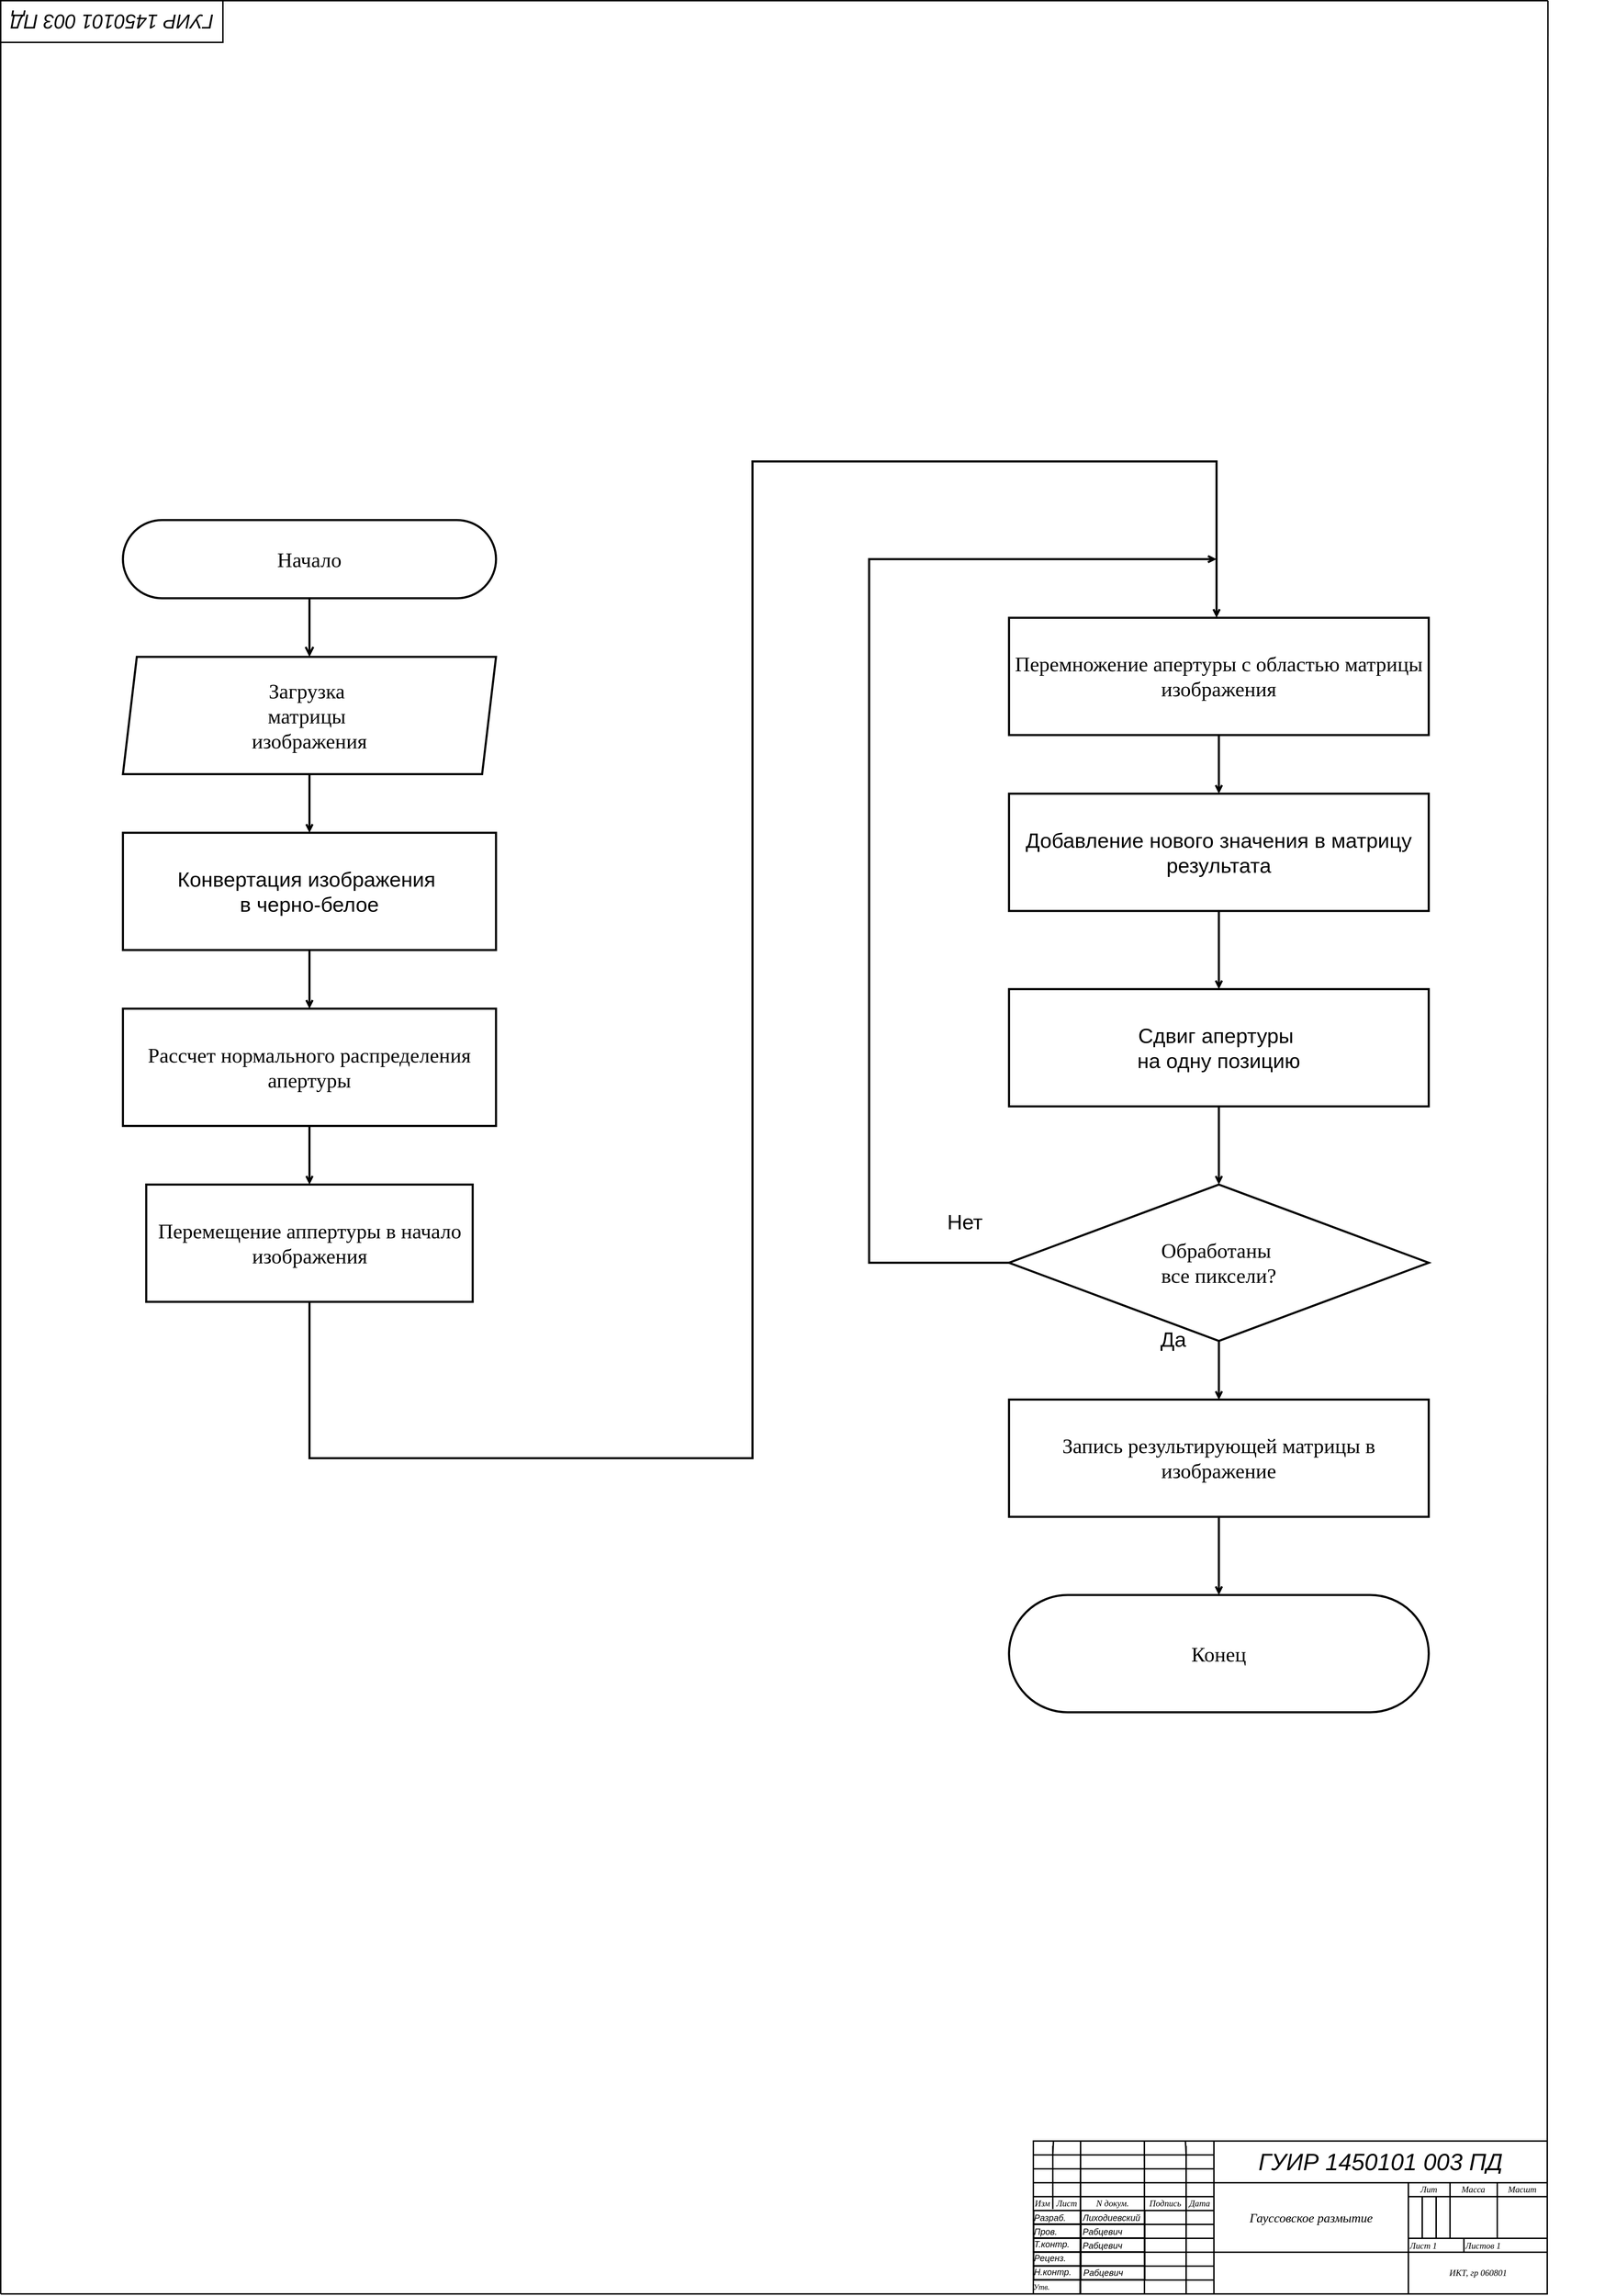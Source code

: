 <mxfile version="24.5.2" type="github">
  <diagram id="C5RBs43oDa-KdzZeNtuy" name="Page-1">
    <mxGraphModel dx="4946" dy="2580" grid="1" gridSize="10" guides="1" tooltips="1" connect="1" arrows="1" fold="1" page="1" pageScale="1" pageWidth="827" pageHeight="1169" math="0" shadow="0">
      <root>
        <mxCell id="WIyWlLk6GJQsqaUBKTNV-0" />
        <mxCell id="WIyWlLk6GJQsqaUBKTNV-1" parent="WIyWlLk6GJQsqaUBKTNV-0" />
        <UserObject label="" tags="Background" id="1986AtK6y2KFsTvhVVYB-206">
          <mxCell style="vsdxID=1438;fillColor=none;gradientColor=none;shape=stencil(nZBLDoAgDERP0z3SIyjew0SURgSD+Lu9kMZoXLhwN9O+tukAlrNpJg1SzDH4QW/URgNYgZTkjA4UkwJUgGXng+6DX1zLfmoymdXo17xh5zmRJ6Q42BWCfc2oJfdAr+Yv+AP9Cb7OJ3H/2JG1HNGz/84klThPVCc=);strokeColor=#000000;strokeWidth=2;points=[[1,0.5,0],[0.5,0,0],[0.5,0.5,0],[0.5,0.5,0]];labelBackgroundColor=none;rounded=0;html=1;whiteSpace=wrap;fontColor=default;" vertex="1" parent="WIyWlLk6GJQsqaUBKTNV-1">
            <mxGeometry x="-1530" y="197" width="320" height="60" as="geometry" />
          </mxCell>
        </UserObject>
        <UserObject label="&lt;div style=&quot;font-size: 1px&quot;&gt;&lt;p style=&quot;text-align:center;margin-left:0;margin-right:0;margin-top:0px;margin-bottom:0px;text-indent:0;vertical-align:middle;direction:ltr;&quot;&gt;&lt;font style=&quot;font-size: 28.22px; font-family: Arial; direction: ltr; letter-spacing: 0px; line-height: 120%; opacity: 1;&quot;&gt;&lt;i style=&quot;&quot;&gt;ГУИР 1450101 003 ПД&lt;/i&gt;&lt;/font&gt;&lt;font style=&quot;font-size:28.22px;font-family:Arial;color:#ff0000;direction:ltr;letter-spacing:0px;line-height:120%;opacity:1&quot;&gt;&lt;br&gt;&lt;/font&gt;&lt;/p&gt;&lt;/div&gt;" tags="Background" id="1986AtK6y2KFsTvhVVYB-207">
          <mxCell style="verticalAlign=middle;align=center;overflow=width;vsdxID=1439;rotation=180;fillColor=none;gradientColor=none;shape=stencil(nZBLDoAgDERP0z3SIyjew0SURgSD+Lu9kMZoXLhwN9O+tukAlrNpJg1SzDH4QW/URgNYgZTkjA4UkwJUgGXng+6DX1zLfmoymdXo17xh5zmRJ6Q42BWCfc2oJfdAr+Yv+AP9Cb7OJ3H/2JG1HNGz/84klThPVCc=);strokeColor=none;strokeWidth=2;points=[];labelBackgroundColor=none;rounded=0;html=1;whiteSpace=wrap;" vertex="1" parent="WIyWlLk6GJQsqaUBKTNV-1">
            <mxGeometry x="-1530" y="197" width="320" height="60" as="geometry" />
          </mxCell>
        </UserObject>
        <UserObject label="" tags="Background" id="1986AtK6y2KFsTvhVVYB-84">
          <mxCell style="vsdxID=623;fillColor=none;gradientColor=none;strokeColor=none;strokeWidth=2;points=[];labelBackgroundColor=none;rounded=0;html=1;whiteSpace=wrap;" vertex="1" parent="WIyWlLk6GJQsqaUBKTNV-1">
            <mxGeometry x="-43" y="3277" width="740" height="220" as="geometry" />
          </mxCell>
        </UserObject>
        <mxCell id="1986AtK6y2KFsTvhVVYB-85" style="vsdxID=624;fillColor=none;gradientColor=none;shape=stencil(nZBLDoAgDERP0z3SIyjew0SURgSD+Lu9kMZoXLhwN9O+tukAlrNpJg1SzDH4QW/URgNYgZTkjA4UkwJUgGXng+6DX1zLfmoymdXo17xh5zmRJ6Q42BWCfc2oJfdAr+Yv+AP9Cb7OJ3H/2JG1HNGz/84klThPVCc=);strokeColor=#000000;strokeWidth=2;points=[[0.5,0,0],[0.5,0,0],[0.5,0.5,0],[0.5,0.5,0],[1,0.5,0],[0.5,0,0],[1,0,0]];labelBackgroundColor=none;rounded=0;html=1;whiteSpace=wrap;" vertex="1" parent="1986AtK6y2KFsTvhVVYB-84">
          <mxGeometry width="740" height="220" as="geometry" />
        </mxCell>
        <UserObject label="&lt;div style=&quot;font-size: 1px&quot;&gt;&lt;p style=&quot;text-align:center;margin-left:0;margin-right:0;margin-top:0px;margin-bottom:0px;text-indent:0;vertical-align:middle;direction:ltr;&quot;&gt;&lt;font style=&quot;font-size:33.87px;font-family:Arial;color:#ff0000;direction:ltr;letter-spacing:0px;line-height:100%;opacity:1&quot;&gt;&lt;i style=&quot;color: rgb(0, 0, 0);&quot;&gt;ГУИР 1450101 003 ПД&lt;/i&gt;&lt;i&gt;&lt;br&gt;&lt;/i&gt;&lt;/font&gt;&lt;/p&gt;&lt;/div&gt;" tags="Background" id="1986AtK6y2KFsTvhVVYB-237">
          <mxCell style="verticalAlign=middle;align=center;overflow=width;vsdxID=826;fillColor=none;gradientColor=none;shape=stencil(nZBLDoAgDERP0z3SIyjew0SURgSD+Lu9kMZoXLhwN9O+tukAlrNpJg1SzDH4QW/URgNYgZTkjA4UkwJUgGXng+6DX1zLfmoymdXo17xh5zmRJ6Q42BWCfc2oJfdAr+Yv+AP9Cb7OJ3H/2JG1HNGz/84klThPVCc=);strokeColor=none;points=[];labelBackgroundColor=none;rounded=0;html=1;whiteSpace=wrap;" vertex="1" parent="1986AtK6y2KFsTvhVVYB-84">
            <mxGeometry x="260" width="480" height="59" as="geometry" />
          </mxCell>
        </UserObject>
        <UserObject label="" tags="Background" id="1986AtK6y2KFsTvhVVYB-86">
          <mxCell style="vsdxID=625;fillColor=none;gradientColor=none;strokeColor=none;strokeWidth=2;points=[];labelBackgroundColor=none;rounded=0;html=1;whiteSpace=wrap;" vertex="1" parent="WIyWlLk6GJQsqaUBKTNV-1">
            <mxGeometry x="-43" y="3277" width="270" height="220" as="geometry" />
          </mxCell>
        </UserObject>
        <UserObject label="" tags="Connector" id="1986AtK6y2KFsTvhVVYB-87">
          <mxCell style="vsdxID=626;edgeStyle=none;startArrow=none;endArrow=none;startSize=5;endSize=5;strokeWidth=2;strokeColor=#000000;spacingTop=0;spacingBottom=0;spacingLeft=0;spacingRight=0;verticalAlign=middle;html=1;labelBackgroundColor=#ffffff;rounded=0;" edge="1" parent="1986AtK6y2KFsTvhVVYB-86">
            <mxGeometry relative="1" as="geometry">
              <mxPoint as="offset" />
              <Array as="points" />
              <mxPoint y="20" as="sourcePoint" />
              <mxPoint x="260" y="20" as="targetPoint" />
            </mxGeometry>
          </mxCell>
        </UserObject>
        <UserObject label="" tags="Connector" id="1986AtK6y2KFsTvhVVYB-88">
          <mxCell style="vsdxID=627;edgeStyle=none;startArrow=none;endArrow=none;startSize=5;endSize=5;strokeWidth=2;strokeColor=#000000;spacingTop=0;spacingBottom=0;spacingLeft=0;spacingRight=0;verticalAlign=middle;html=1;labelBackgroundColor=#ffffff;rounded=0;" edge="1" parent="1986AtK6y2KFsTvhVVYB-86">
            <mxGeometry relative="1" as="geometry">
              <mxPoint x="10" as="offset" />
              <Array as="points" />
              <mxPoint x="260" as="sourcePoint" />
              <mxPoint x="260" y="220" as="targetPoint" />
            </mxGeometry>
          </mxCell>
        </UserObject>
        <UserObject label="" tags="Connector" id="1986AtK6y2KFsTvhVVYB-89">
          <mxCell style="vsdxID=628;edgeStyle=none;startArrow=none;endArrow=none;startSize=5;endSize=5;strokeWidth=2;strokeColor=#000000;spacingTop=0;spacingBottom=0;spacingLeft=0;spacingRight=0;verticalAlign=middle;html=1;labelBackgroundColor=#ffffff;rounded=0;" edge="1" parent="1986AtK6y2KFsTvhVVYB-86">
            <mxGeometry relative="1" as="geometry">
              <mxPoint as="offset" />
              <Array as="points" />
              <mxPoint y="40" as="sourcePoint" />
              <mxPoint x="260" y="40" as="targetPoint" />
            </mxGeometry>
          </mxCell>
        </UserObject>
        <UserObject label="" tags="Connector" id="1986AtK6y2KFsTvhVVYB-90">
          <mxCell style="vsdxID=629;edgeStyle=none;startArrow=none;endArrow=none;startSize=5;endSize=5;strokeWidth=2;strokeColor=#000000;spacingTop=0;spacingBottom=0;spacingLeft=0;spacingRight=0;verticalAlign=middle;html=1;labelBackgroundColor=#ffffff;rounded=0;" edge="1" parent="1986AtK6y2KFsTvhVVYB-86">
            <mxGeometry relative="1" as="geometry">
              <mxPoint as="offset" />
              <Array as="points" />
              <mxPoint y="60" as="sourcePoint" />
              <mxPoint x="260" y="60" as="targetPoint" />
            </mxGeometry>
          </mxCell>
        </UserObject>
        <UserObject label="" tags="Connector" id="1986AtK6y2KFsTvhVVYB-91">
          <mxCell style="vsdxID=630;edgeStyle=none;startArrow=none;endArrow=none;startSize=5;endSize=5;strokeWidth=2;strokeColor=#000000;spacingTop=0;spacingBottom=0;spacingLeft=0;spacingRight=0;verticalAlign=middle;html=1;labelBackgroundColor=#ffffff;rounded=0;" edge="1" parent="1986AtK6y2KFsTvhVVYB-86">
            <mxGeometry relative="1" as="geometry">
              <mxPoint as="offset" />
              <Array as="points" />
              <mxPoint y="80" as="sourcePoint" />
              <mxPoint x="260" y="80" as="targetPoint" />
            </mxGeometry>
          </mxCell>
        </UserObject>
        <UserObject label="" tags="Connector" id="1986AtK6y2KFsTvhVVYB-92">
          <mxCell style="vsdxID=631;edgeStyle=none;startArrow=none;endArrow=none;startSize=5;endSize=5;strokeWidth=2;strokeColor=#000000;spacingTop=0;spacingBottom=0;spacingLeft=0;spacingRight=0;verticalAlign=middle;html=1;labelBackgroundColor=#ffffff;rounded=0;" edge="1" parent="1986AtK6y2KFsTvhVVYB-86">
            <mxGeometry relative="1" as="geometry">
              <mxPoint as="offset" />
              <Array as="points" />
              <mxPoint y="100" as="sourcePoint" />
              <mxPoint x="260" y="100" as="targetPoint" />
            </mxGeometry>
          </mxCell>
        </UserObject>
        <UserObject label="" tags="Connector" id="1986AtK6y2KFsTvhVVYB-93">
          <mxCell style="vsdxID=632;edgeStyle=none;startArrow=none;endArrow=none;startSize=5;endSize=5;strokeWidth=2;strokeColor=#000000;spacingTop=0;spacingBottom=0;spacingLeft=0;spacingRight=0;verticalAlign=middle;html=1;labelBackgroundColor=#ffffff;rounded=0;" edge="1" parent="1986AtK6y2KFsTvhVVYB-86">
            <mxGeometry relative="1" as="geometry">
              <mxPoint as="offset" />
              <Array as="points" />
              <mxPoint y="120" as="sourcePoint" />
              <mxPoint x="260" y="120" as="targetPoint" />
            </mxGeometry>
          </mxCell>
        </UserObject>
        <UserObject label="" tags="Connector" id="1986AtK6y2KFsTvhVVYB-94">
          <mxCell style="vsdxID=633;edgeStyle=none;startArrow=none;endArrow=none;startSize=5;endSize=5;strokeWidth=2;strokeColor=#000000;spacingTop=0;spacingBottom=0;spacingLeft=0;spacingRight=0;verticalAlign=middle;html=1;labelBackgroundColor=#ffffff;rounded=0;" edge="1" parent="1986AtK6y2KFsTvhVVYB-86">
            <mxGeometry relative="1" as="geometry">
              <mxPoint as="offset" />
              <Array as="points" />
              <mxPoint y="140" as="sourcePoint" />
              <mxPoint x="260" y="140" as="targetPoint" />
            </mxGeometry>
          </mxCell>
        </UserObject>
        <UserObject label="" tags="Connector" id="1986AtK6y2KFsTvhVVYB-95">
          <mxCell style="vsdxID=634;edgeStyle=none;startArrow=none;endArrow=none;startSize=5;endSize=5;strokeWidth=2;strokeColor=#000000;spacingTop=0;spacingBottom=0;spacingLeft=0;spacingRight=0;verticalAlign=middle;html=1;labelBackgroundColor=#ffffff;rounded=0;" edge="1" parent="1986AtK6y2KFsTvhVVYB-86">
            <mxGeometry relative="1" as="geometry">
              <mxPoint as="offset" />
              <Array as="points" />
              <mxPoint y="160" as="sourcePoint" />
              <mxPoint x="260" y="160" as="targetPoint" />
            </mxGeometry>
          </mxCell>
        </UserObject>
        <UserObject label="" tags="Connector" id="1986AtK6y2KFsTvhVVYB-96">
          <mxCell style="vsdxID=635;edgeStyle=none;startArrow=none;endArrow=none;startSize=5;endSize=5;strokeWidth=2;strokeColor=#000000;spacingTop=0;spacingBottom=0;spacingLeft=0;spacingRight=0;verticalAlign=middle;html=1;labelBackgroundColor=#ffffff;rounded=0;" edge="1" parent="1986AtK6y2KFsTvhVVYB-86">
            <mxGeometry relative="1" as="geometry">
              <mxPoint as="offset" />
              <Array as="points" />
              <mxPoint y="180" as="sourcePoint" />
              <mxPoint x="260" y="180" as="targetPoint" />
            </mxGeometry>
          </mxCell>
        </UserObject>
        <UserObject label="" tags="Connector" id="1986AtK6y2KFsTvhVVYB-97">
          <mxCell style="vsdxID=636;edgeStyle=none;startArrow=none;endArrow=none;startSize=5;endSize=5;strokeWidth=2;strokeColor=#000000;spacingTop=0;spacingBottom=0;spacingLeft=0;spacingRight=0;verticalAlign=middle;html=1;labelBackgroundColor=#ffffff;rounded=0;" edge="1" parent="1986AtK6y2KFsTvhVVYB-86">
            <mxGeometry relative="1" as="geometry">
              <mxPoint as="offset" />
              <Array as="points" />
              <mxPoint y="200" as="sourcePoint" />
              <mxPoint x="260" y="200" as="targetPoint" />
            </mxGeometry>
          </mxCell>
        </UserObject>
        <UserObject label="" tags="Connector" id="1986AtK6y2KFsTvhVVYB-232">
          <mxCell style="vsdxID=71;edgeStyle=none;startArrow=none;endArrow=none;startSize=5;endSize=5;strokeWidth=2;strokeColor=#000000;spacingTop=0;spacingBottom=0;spacingLeft=0;spacingRight=0;verticalAlign=middle;html=1;labelBackgroundColor=#ffffff;rounded=0;" edge="1" parent="WIyWlLk6GJQsqaUBKTNV-1">
            <mxGeometry relative="1" as="geometry">
              <mxPoint x="-10" as="offset" />
              <Array as="points" />
              <mxPoint x="698" y="197" as="sourcePoint" />
              <mxPoint x="697" y="3497" as="targetPoint" />
            </mxGeometry>
          </mxCell>
        </UserObject>
        <UserObject label="" tags="Background" id="1986AtK6y2KFsTvhVVYB-26">
          <mxCell style="vsdxID=160;fillColor=none;gradientColor=none;strokeColor=none;strokeWidth=2;points=[];labelBackgroundColor=none;rounded=0;html=1;whiteSpace=wrap;" vertex="1" parent="WIyWlLk6GJQsqaUBKTNV-1">
            <mxGeometry x="-43" y="3277" width="270" height="220" as="geometry" />
          </mxCell>
        </UserObject>
        <UserObject label="" tags="Connector" id="1986AtK6y2KFsTvhVVYB-27">
          <mxCell style="vsdxID=148;edgeStyle=none;startArrow=none;endArrow=none;startSize=5;endSize=5;strokeWidth=2;strokeColor=#000000;spacingTop=0;spacingBottom=0;spacingLeft=0;spacingRight=0;verticalAlign=middle;html=1;labelBackgroundColor=#ffffff;rounded=0;" edge="1" parent="1986AtK6y2KFsTvhVVYB-26">
            <mxGeometry relative="1" as="geometry">
              <mxPoint as="offset" />
              <Array as="points" />
              <mxPoint y="20" as="sourcePoint" />
              <mxPoint x="260" y="20" as="targetPoint" />
            </mxGeometry>
          </mxCell>
        </UserObject>
        <UserObject label="" tags="Connector" id="1986AtK6y2KFsTvhVVYB-28">
          <mxCell style="vsdxID=149;edgeStyle=none;startArrow=none;endArrow=none;startSize=5;endSize=5;strokeWidth=2;strokeColor=#000000;spacingTop=0;spacingBottom=0;spacingLeft=0;spacingRight=0;verticalAlign=middle;html=1;labelBackgroundColor=#ffffff;rounded=0;" edge="1" parent="1986AtK6y2KFsTvhVVYB-26">
            <mxGeometry relative="1" as="geometry">
              <mxPoint x="10" as="offset" />
              <Array as="points" />
              <mxPoint x="260" as="sourcePoint" />
              <mxPoint x="260" y="220" as="targetPoint" />
            </mxGeometry>
          </mxCell>
        </UserObject>
        <UserObject label="" tags="Connector" id="1986AtK6y2KFsTvhVVYB-29">
          <mxCell style="vsdxID=151;edgeStyle=none;startArrow=none;endArrow=none;startSize=5;endSize=5;strokeWidth=2;strokeColor=#000000;spacingTop=0;spacingBottom=0;spacingLeft=0;spacingRight=0;verticalAlign=middle;html=1;labelBackgroundColor=#ffffff;rounded=0;" edge="1" parent="1986AtK6y2KFsTvhVVYB-26">
            <mxGeometry relative="1" as="geometry">
              <mxPoint as="offset" />
              <Array as="points" />
              <mxPoint y="40" as="sourcePoint" />
              <mxPoint x="260" y="40" as="targetPoint" />
            </mxGeometry>
          </mxCell>
        </UserObject>
        <UserObject label="" tags="Connector" id="1986AtK6y2KFsTvhVVYB-30">
          <mxCell style="vsdxID=152;edgeStyle=none;startArrow=none;endArrow=none;startSize=5;endSize=5;strokeWidth=2;strokeColor=#000000;spacingTop=0;spacingBottom=0;spacingLeft=0;spacingRight=0;verticalAlign=middle;html=1;labelBackgroundColor=#ffffff;rounded=0;" edge="1" parent="1986AtK6y2KFsTvhVVYB-26">
            <mxGeometry relative="1" as="geometry">
              <mxPoint as="offset" />
              <Array as="points" />
              <mxPoint y="60" as="sourcePoint" />
              <mxPoint x="260" y="60" as="targetPoint" />
            </mxGeometry>
          </mxCell>
        </UserObject>
        <UserObject label="" tags="Connector" id="1986AtK6y2KFsTvhVVYB-31">
          <mxCell style="vsdxID=153;edgeStyle=none;startArrow=none;endArrow=none;startSize=5;endSize=5;strokeWidth=2;strokeColor=#000000;spacingTop=0;spacingBottom=0;spacingLeft=0;spacingRight=0;verticalAlign=middle;html=1;labelBackgroundColor=#ffffff;rounded=0;" edge="1" parent="1986AtK6y2KFsTvhVVYB-26">
            <mxGeometry relative="1" as="geometry">
              <mxPoint as="offset" />
              <Array as="points" />
              <mxPoint y="80" as="sourcePoint" />
              <mxPoint x="260" y="80" as="targetPoint" />
            </mxGeometry>
          </mxCell>
        </UserObject>
        <UserObject label="" tags="Connector" id="1986AtK6y2KFsTvhVVYB-32">
          <mxCell style="vsdxID=154;edgeStyle=none;startArrow=none;endArrow=none;startSize=5;endSize=5;strokeWidth=2;strokeColor=#000000;spacingTop=0;spacingBottom=0;spacingLeft=0;spacingRight=0;verticalAlign=middle;html=1;labelBackgroundColor=#ffffff;rounded=0;" edge="1" parent="1986AtK6y2KFsTvhVVYB-26">
            <mxGeometry relative="1" as="geometry">
              <mxPoint as="offset" />
              <Array as="points" />
              <mxPoint y="100" as="sourcePoint" />
              <mxPoint x="260" y="100" as="targetPoint" />
            </mxGeometry>
          </mxCell>
        </UserObject>
        <UserObject label="" tags="Connector" id="1986AtK6y2KFsTvhVVYB-33">
          <mxCell style="vsdxID=155;edgeStyle=none;startArrow=none;endArrow=none;startSize=5;endSize=5;strokeWidth=2;strokeColor=#000000;spacingTop=0;spacingBottom=0;spacingLeft=0;spacingRight=0;verticalAlign=middle;html=1;labelBackgroundColor=#ffffff;rounded=0;" edge="1" parent="1986AtK6y2KFsTvhVVYB-26">
            <mxGeometry relative="1" as="geometry">
              <mxPoint as="offset" />
              <Array as="points" />
              <mxPoint y="120" as="sourcePoint" />
              <mxPoint x="260" y="120" as="targetPoint" />
            </mxGeometry>
          </mxCell>
        </UserObject>
        <UserObject label="" tags="Connector" id="1986AtK6y2KFsTvhVVYB-34">
          <mxCell style="vsdxID=156;edgeStyle=none;startArrow=none;endArrow=none;startSize=5;endSize=5;strokeWidth=2;strokeColor=#000000;spacingTop=0;spacingBottom=0;spacingLeft=0;spacingRight=0;verticalAlign=middle;html=1;labelBackgroundColor=#ffffff;rounded=0;" edge="1" parent="1986AtK6y2KFsTvhVVYB-26">
            <mxGeometry relative="1" as="geometry">
              <mxPoint as="offset" />
              <Array as="points" />
              <mxPoint y="140" as="sourcePoint" />
              <mxPoint x="260" y="140" as="targetPoint" />
            </mxGeometry>
          </mxCell>
        </UserObject>
        <UserObject label="" tags="Connector" id="1986AtK6y2KFsTvhVVYB-35">
          <mxCell style="vsdxID=157;edgeStyle=none;startArrow=none;endArrow=none;startSize=5;endSize=5;strokeWidth=2;strokeColor=#000000;spacingTop=0;spacingBottom=0;spacingLeft=0;spacingRight=0;verticalAlign=middle;html=1;labelBackgroundColor=#ffffff;rounded=0;" edge="1" parent="1986AtK6y2KFsTvhVVYB-26">
            <mxGeometry relative="1" as="geometry">
              <mxPoint as="offset" />
              <Array as="points" />
              <mxPoint y="160" as="sourcePoint" />
              <mxPoint x="260" y="160" as="targetPoint" />
            </mxGeometry>
          </mxCell>
        </UserObject>
        <UserObject label="" tags="Connector" id="1986AtK6y2KFsTvhVVYB-36">
          <mxCell style="vsdxID=158;edgeStyle=none;startArrow=none;endArrow=none;startSize=5;endSize=5;strokeWidth=2;strokeColor=#000000;spacingTop=0;spacingBottom=0;spacingLeft=0;spacingRight=0;verticalAlign=middle;html=1;labelBackgroundColor=#ffffff;rounded=0;" edge="1" parent="1986AtK6y2KFsTvhVVYB-26">
            <mxGeometry relative="1" as="geometry">
              <mxPoint as="offset" />
              <Array as="points" />
              <mxPoint y="180" as="sourcePoint" />
              <mxPoint x="260" y="180" as="targetPoint" />
            </mxGeometry>
          </mxCell>
        </UserObject>
        <UserObject label="" tags="Connector" id="1986AtK6y2KFsTvhVVYB-37">
          <mxCell style="vsdxID=159;edgeStyle=none;startArrow=none;endArrow=none;startSize=5;endSize=5;strokeWidth=2;strokeColor=#000000;spacingTop=0;spacingBottom=0;spacingLeft=0;spacingRight=0;verticalAlign=middle;html=1;labelBackgroundColor=#ffffff;rounded=0;" edge="1" parent="1986AtK6y2KFsTvhVVYB-26">
            <mxGeometry relative="1" as="geometry">
              <mxPoint as="offset" />
              <Array as="points" />
              <mxPoint y="200" as="sourcePoint" />
              <mxPoint x="260" y="200" as="targetPoint" />
            </mxGeometry>
          </mxCell>
        </UserObject>
        <UserObject label="" tags="Connector" id="1986AtK6y2KFsTvhVVYB-38">
          <mxCell style="vsdxID=162;edgeStyle=none;startArrow=none;endArrow=none;startSize=5;endSize=5;strokeWidth=2;strokeColor=#000000;spacingTop=0;spacingBottom=0;spacingLeft=0;spacingRight=0;verticalAlign=middle;html=1;labelBackgroundColor=#ffffff;rounded=0;" edge="1" parent="WIyWlLk6GJQsqaUBKTNV-1">
            <mxGeometry relative="1" as="geometry">
              <mxPoint x="10" as="offset" />
              <Array as="points" />
              <mxPoint x="-15" y="3284" as="sourcePoint" />
              <mxPoint x="-15" y="3297" as="targetPoint" />
            </mxGeometry>
          </mxCell>
        </UserObject>
        <UserObject label="" tags="Connector" id="1986AtK6y2KFsTvhVVYB-39">
          <mxCell style="vsdxID=163;edgeStyle=none;startArrow=none;endArrow=none;startSize=5;endSize=5;strokeWidth=2;strokeColor=#000000;spacingTop=0;spacingBottom=0;spacingLeft=0;spacingRight=0;verticalAlign=middle;html=1;labelBackgroundColor=#ffffff;rounded=0;" edge="1" parent="WIyWlLk6GJQsqaUBKTNV-1">
            <mxGeometry relative="1" as="geometry">
              <mxPoint x="-10" as="offset" />
              <Array as="points" />
              <mxPoint x="-15" y="3296" as="sourcePoint" />
              <mxPoint x="-15" y="3317" as="targetPoint" />
            </mxGeometry>
          </mxCell>
        </UserObject>
        <UserObject label="" tags="Connector" id="1986AtK6y2KFsTvhVVYB-40">
          <mxCell style="vsdxID=164;edgeStyle=none;startArrow=none;endArrow=none;startSize=5;endSize=5;strokeWidth=2;strokeColor=#000000;spacingTop=0;spacingBottom=0;spacingLeft=0;spacingRight=0;verticalAlign=middle;html=1;labelBackgroundColor=#ffffff;rounded=0;" edge="1" parent="WIyWlLk6GJQsqaUBKTNV-1">
            <mxGeometry relative="1" as="geometry">
              <mxPoint x="-10" as="offset" />
              <Array as="points" />
              <mxPoint x="-15" y="3317" as="sourcePoint" />
              <mxPoint x="-15" y="3337" as="targetPoint" />
            </mxGeometry>
          </mxCell>
        </UserObject>
        <UserObject label="" tags="Connector" id="1986AtK6y2KFsTvhVVYB-41">
          <mxCell style="vsdxID=165;edgeStyle=none;startArrow=none;endArrow=none;startSize=5;endSize=5;strokeWidth=2;strokeColor=#000000;spacingTop=0;spacingBottom=0;spacingLeft=0;spacingRight=0;verticalAlign=middle;html=1;labelBackgroundColor=#ffffff;rounded=0;" edge="1" parent="WIyWlLk6GJQsqaUBKTNV-1">
            <mxGeometry relative="1" as="geometry">
              <mxPoint x="-10" as="offset" />
              <Array as="points" />
              <mxPoint x="-15" y="3337" as="sourcePoint" />
              <mxPoint x="-15" y="3357" as="targetPoint" />
            </mxGeometry>
          </mxCell>
        </UserObject>
        <UserObject label="" tags="Connector" id="1986AtK6y2KFsTvhVVYB-42">
          <mxCell style="vsdxID=166;edgeStyle=none;startArrow=none;endArrow=none;startSize=5;endSize=5;strokeWidth=2;strokeColor=#000000;spacingTop=0;spacingBottom=0;spacingLeft=0;spacingRight=0;verticalAlign=middle;html=1;labelBackgroundColor=#ffffff;rounded=0;" edge="1" parent="WIyWlLk6GJQsqaUBKTNV-1">
            <mxGeometry relative="1" as="geometry">
              <mxPoint x="10" as="offset" />
              <Array as="points" />
              <mxPoint x="25" y="3284" as="sourcePoint" />
              <mxPoint x="25" y="3297" as="targetPoint" />
            </mxGeometry>
          </mxCell>
        </UserObject>
        <UserObject label="" tags="Connector" id="1986AtK6y2KFsTvhVVYB-43">
          <mxCell style="vsdxID=167;edgeStyle=none;startArrow=none;endArrow=none;startSize=5;endSize=5;strokeWidth=2;strokeColor=#000000;spacingTop=0;spacingBottom=0;spacingLeft=0;spacingRight=0;verticalAlign=middle;html=1;labelBackgroundColor=#ffffff;rounded=0;" edge="1" parent="WIyWlLk6GJQsqaUBKTNV-1">
            <mxGeometry relative="1" as="geometry">
              <mxPoint x="10" as="offset" />
              <Array as="points" />
              <mxPoint x="25" y="3297" as="sourcePoint" />
              <mxPoint x="25" y="3317" as="targetPoint" />
            </mxGeometry>
          </mxCell>
        </UserObject>
        <UserObject label="" tags="Connector" id="1986AtK6y2KFsTvhVVYB-44">
          <mxCell style="vsdxID=168;edgeStyle=none;startArrow=none;endArrow=none;startSize=5;endSize=5;strokeWidth=2;strokeColor=#000000;spacingTop=0;spacingBottom=0;spacingLeft=0;spacingRight=0;verticalAlign=middle;html=1;labelBackgroundColor=#ffffff;rounded=0;" edge="1" parent="WIyWlLk6GJQsqaUBKTNV-1">
            <mxGeometry relative="1" as="geometry">
              <mxPoint x="10" as="offset" />
              <Array as="points" />
              <mxPoint x="25" y="3317" as="sourcePoint" />
              <mxPoint x="25" y="3337" as="targetPoint" />
            </mxGeometry>
          </mxCell>
        </UserObject>
        <UserObject label="" tags="Connector" id="1986AtK6y2KFsTvhVVYB-45">
          <mxCell style="vsdxID=169;edgeStyle=none;startArrow=none;endArrow=none;startSize=5;endSize=5;strokeWidth=2;strokeColor=#000000;spacingTop=0;spacingBottom=0;spacingLeft=0;spacingRight=0;verticalAlign=middle;html=1;labelBackgroundColor=#ffffff;rounded=0;" edge="1" parent="WIyWlLk6GJQsqaUBKTNV-1">
            <mxGeometry relative="1" as="geometry">
              <mxPoint x="10" as="offset" />
              <Array as="points" />
              <mxPoint x="25" y="3337" as="sourcePoint" />
              <mxPoint x="25" y="3357" as="targetPoint" />
            </mxGeometry>
          </mxCell>
        </UserObject>
        <UserObject label="" tags="Connector" id="1986AtK6y2KFsTvhVVYB-46">
          <mxCell style="vsdxID=170;edgeStyle=none;startArrow=none;endArrow=none;startSize=5;endSize=5;strokeWidth=2;strokeColor=#000000;spacingTop=0;spacingBottom=0;spacingLeft=0;spacingRight=0;verticalAlign=middle;html=1;labelBackgroundColor=#ffffff;rounded=0;exitX=0.592;exitY=-0.004;exitDx=0;exitDy=0;exitPerimeter=0;entryX=0.815;entryY=1.006;entryDx=0;entryDy=0;entryPerimeter=0;" edge="1" parent="WIyWlLk6GJQsqaUBKTNV-1" source="1986AtK6y2KFsTvhVVYB-26" target="1986AtK6y2KFsTvhVVYB-154">
            <mxGeometry relative="1" as="geometry">
              <mxPoint x="10" as="offset" />
              <Array as="points" />
              <mxPoint x="117" y="3284" as="sourcePoint" />
              <mxPoint x="117" y="3500" as="targetPoint" />
            </mxGeometry>
          </mxCell>
        </UserObject>
        <UserObject label="" tags="Connector" id="1986AtK6y2KFsTvhVVYB-47">
          <mxCell style="vsdxID=171;edgeStyle=none;startArrow=none;endArrow=none;startSize=5;endSize=5;strokeWidth=2;strokeColor=#000000;spacingTop=0;spacingBottom=0;spacingLeft=0;spacingRight=0;verticalAlign=middle;html=1;labelBackgroundColor=#ffffff;rounded=0;" edge="1" parent="WIyWlLk6GJQsqaUBKTNV-1">
            <mxGeometry relative="1" as="geometry">
              <mxPoint x="10" as="offset" />
              <Array as="points" />
              <mxPoint x="117" y="3297" as="sourcePoint" />
              <mxPoint x="117" y="3317" as="targetPoint" />
            </mxGeometry>
          </mxCell>
        </UserObject>
        <UserObject label="" tags="Connector" id="1986AtK6y2KFsTvhVVYB-48">
          <mxCell style="vsdxID=172;edgeStyle=none;startArrow=none;endArrow=none;startSize=5;endSize=5;strokeWidth=2;strokeColor=#000000;spacingTop=0;spacingBottom=0;spacingLeft=0;spacingRight=0;verticalAlign=middle;html=1;labelBackgroundColor=#ffffff;rounded=0;" edge="1" parent="WIyWlLk6GJQsqaUBKTNV-1">
            <mxGeometry relative="1" as="geometry">
              <mxPoint x="10" as="offset" />
              <Array as="points" />
              <mxPoint x="117" y="3317" as="sourcePoint" />
              <mxPoint x="117" y="3337" as="targetPoint" />
            </mxGeometry>
          </mxCell>
        </UserObject>
        <UserObject label="" tags="Connector" id="1986AtK6y2KFsTvhVVYB-49">
          <mxCell style="vsdxID=173;edgeStyle=none;startArrow=none;endArrow=none;startSize=5;endSize=5;strokeWidth=2;strokeColor=#000000;spacingTop=0;spacingBottom=0;spacingLeft=0;spacingRight=0;verticalAlign=middle;html=1;labelBackgroundColor=#ffffff;rounded=0;" edge="1" parent="WIyWlLk6GJQsqaUBKTNV-1">
            <mxGeometry relative="1" as="geometry">
              <mxPoint x="10" as="offset" />
              <Array as="points" />
              <mxPoint x="117" y="3337" as="sourcePoint" />
              <mxPoint x="117" y="3357" as="targetPoint" />
            </mxGeometry>
          </mxCell>
        </UserObject>
        <UserObject label="" tags="Connector" id="1986AtK6y2KFsTvhVVYB-50">
          <mxCell style="vsdxID=174;edgeStyle=none;startArrow=none;endArrow=none;startSize=5;endSize=5;strokeWidth=2;strokeColor=#000000;spacingTop=0;spacingBottom=0;spacingLeft=0;spacingRight=0;verticalAlign=middle;html=1;labelBackgroundColor=#ffffff;rounded=0;" edge="1" parent="WIyWlLk6GJQsqaUBKTNV-1">
            <mxGeometry relative="1" as="geometry">
              <mxPoint x="10" as="offset" />
              <Array as="points" />
              <mxPoint x="177" y="3284" as="sourcePoint" />
              <mxPoint x="177" y="3297" as="targetPoint" />
            </mxGeometry>
          </mxCell>
        </UserObject>
        <UserObject label="" tags="Connector" id="1986AtK6y2KFsTvhVVYB-51">
          <mxCell style="vsdxID=175;edgeStyle=none;startArrow=none;endArrow=none;startSize=5;endSize=5;strokeWidth=2;strokeColor=#000000;spacingTop=0;spacingBottom=0;spacingLeft=0;spacingRight=0;verticalAlign=middle;html=1;labelBackgroundColor=#ffffff;rounded=0;" edge="1" parent="WIyWlLk6GJQsqaUBKTNV-1">
            <mxGeometry relative="1" as="geometry">
              <mxPoint x="10" as="offset" />
              <Array as="points" />
              <mxPoint x="177" y="3297" as="sourcePoint" />
              <mxPoint x="177" y="3317" as="targetPoint" />
            </mxGeometry>
          </mxCell>
        </UserObject>
        <UserObject label="" tags="Connector" id="1986AtK6y2KFsTvhVVYB-52">
          <mxCell style="vsdxID=176;edgeStyle=none;startArrow=none;endArrow=none;startSize=5;endSize=5;strokeWidth=2;strokeColor=#000000;spacingTop=0;spacingBottom=0;spacingLeft=0;spacingRight=0;verticalAlign=middle;html=1;labelBackgroundColor=#ffffff;rounded=0;" edge="1" parent="WIyWlLk6GJQsqaUBKTNV-1">
            <mxGeometry relative="1" as="geometry">
              <mxPoint x="10" as="offset" />
              <Array as="points" />
              <mxPoint x="177" y="3317" as="sourcePoint" />
              <mxPoint x="177" y="3337" as="targetPoint" />
            </mxGeometry>
          </mxCell>
        </UserObject>
        <UserObject label="" tags="Connector" id="1986AtK6y2KFsTvhVVYB-53">
          <mxCell style="vsdxID=180;edgeStyle=none;startArrow=none;endArrow=none;startSize=5;endSize=5;strokeWidth=2;strokeColor=#000000;spacingTop=0;spacingBottom=0;spacingLeft=0;spacingRight=0;verticalAlign=middle;html=1;labelBackgroundColor=#ffffff;rounded=0;" edge="1" parent="WIyWlLk6GJQsqaUBKTNV-1">
            <mxGeometry relative="1" as="geometry">
              <mxPoint x="10" as="offset" />
              <Array as="points" />
              <mxPoint x="177" y="3397" as="sourcePoint" />
              <mxPoint x="177" y="3417" as="targetPoint" />
            </mxGeometry>
          </mxCell>
        </UserObject>
        <UserObject label="" tags="Connector" id="1986AtK6y2KFsTvhVVYB-54">
          <mxCell style="vsdxID=181;edgeStyle=none;startArrow=none;endArrow=none;startSize=5;endSize=5;strokeWidth=2;strokeColor=#000000;spacingTop=0;spacingBottom=0;spacingLeft=0;spacingRight=0;verticalAlign=middle;html=1;labelBackgroundColor=#ffffff;rounded=0;" edge="1" parent="WIyWlLk6GJQsqaUBKTNV-1">
            <mxGeometry relative="1" as="geometry">
              <mxPoint x="10" as="offset" />
              <Array as="points" />
              <mxPoint x="177" y="3417" as="sourcePoint" />
              <mxPoint x="177" y="3437" as="targetPoint" />
            </mxGeometry>
          </mxCell>
        </UserObject>
        <UserObject label="" tags="Connector" id="1986AtK6y2KFsTvhVVYB-55">
          <mxCell style="vsdxID=186;edgeStyle=none;startArrow=none;endArrow=none;startSize=5;endSize=5;strokeWidth=2;strokeColor=#000000;spacingTop=0;spacingBottom=0;spacingLeft=0;spacingRight=0;verticalAlign=middle;html=1;labelBackgroundColor=#ffffff;rounded=0;" edge="1" parent="WIyWlLk6GJQsqaUBKTNV-1">
            <mxGeometry relative="1" as="geometry">
              <mxPoint x="10" as="offset" />
              <Array as="points" />
              <mxPoint x="117" y="3357" as="sourcePoint" />
              <mxPoint x="117" y="3377" as="targetPoint" />
            </mxGeometry>
          </mxCell>
        </UserObject>
        <UserObject label="" tags="Connector" id="1986AtK6y2KFsTvhVVYB-56">
          <mxCell style="vsdxID=190;edgeStyle=none;startArrow=none;endArrow=none;startSize=5;endSize=5;strokeWidth=2;strokeColor=#000000;spacingTop=0;spacingBottom=0;spacingLeft=0;spacingRight=0;verticalAlign=middle;html=1;labelBackgroundColor=#ffffff;rounded=0;" edge="1" parent="WIyWlLk6GJQsqaUBKTNV-1">
            <mxGeometry relative="1" as="geometry">
              <mxPoint x="10" as="offset" />
              <Array as="points" />
              <mxPoint x="177" y="3437" as="sourcePoint" />
              <mxPoint x="177" y="3457" as="targetPoint" />
            </mxGeometry>
          </mxCell>
        </UserObject>
        <UserObject label="" tags="Connector" id="1986AtK6y2KFsTvhVVYB-57">
          <mxCell style="vsdxID=191;edgeStyle=none;startArrow=none;endArrow=none;startSize=5;endSize=5;strokeWidth=2;strokeColor=#000000;spacingTop=0;spacingBottom=0;spacingLeft=0;spacingRight=0;verticalAlign=middle;html=1;labelBackgroundColor=#ffffff;rounded=0;" edge="1" parent="WIyWlLk6GJQsqaUBKTNV-1">
            <mxGeometry relative="1" as="geometry">
              <mxPoint x="10" as="offset" />
              <Array as="points" />
              <mxPoint x="177" y="3457" as="sourcePoint" />
              <mxPoint x="177" y="3477" as="targetPoint" />
            </mxGeometry>
          </mxCell>
        </UserObject>
        <UserObject label="" tags="Connector" id="1986AtK6y2KFsTvhVVYB-58">
          <mxCell style="vsdxID=192;edgeStyle=none;startArrow=none;endArrow=none;startSize=5;endSize=5;strokeWidth=2;strokeColor=#000000;spacingTop=0;spacingBottom=0;spacingLeft=0;spacingRight=0;verticalAlign=middle;html=1;labelBackgroundColor=#ffffff;rounded=0;" edge="1" parent="WIyWlLk6GJQsqaUBKTNV-1">
            <mxGeometry relative="1" as="geometry">
              <mxPoint x="10" as="offset" />
              <Array as="points" />
              <mxPoint x="177" y="3477" as="sourcePoint" />
              <mxPoint x="177" y="3497" as="targetPoint" />
            </mxGeometry>
          </mxCell>
        </UserObject>
        <UserObject label="" tags="Connector" id="1986AtK6y2KFsTvhVVYB-59">
          <mxCell style="vsdxID=195;edgeStyle=none;startArrow=none;endArrow=none;startSize=5;endSize=5;strokeWidth=2;strokeColor=#000000;spacingTop=0;spacingBottom=0;spacingLeft=0;spacingRight=0;verticalAlign=middle;html=1;labelBackgroundColor=#ffffff;rounded=0;" edge="1" parent="WIyWlLk6GJQsqaUBKTNV-1">
            <mxGeometry relative="1" as="geometry">
              <mxPoint x="10" as="offset" />
              <Array as="points" />
              <mxPoint x="117" y="3477" as="sourcePoint" />
              <mxPoint x="117" y="3497" as="targetPoint" />
            </mxGeometry>
          </mxCell>
        </UserObject>
        <UserObject label="" tags="Connector" id="1986AtK6y2KFsTvhVVYB-60">
          <mxCell style="vsdxID=196;edgeStyle=none;startArrow=none;endArrow=none;startSize=5;endSize=5;strokeWidth=2;strokeColor=#000000;spacingTop=0;spacingBottom=0;spacingLeft=0;spacingRight=0;verticalAlign=middle;html=1;labelBackgroundColor=#ffffff;rounded=0;" edge="1" parent="WIyWlLk6GJQsqaUBKTNV-1">
            <mxGeometry relative="1" as="geometry">
              <mxPoint x="10" as="offset" />
              <Array as="points" />
              <mxPoint x="25" y="3357" as="sourcePoint" />
              <mxPoint x="25" y="3377" as="targetPoint" />
            </mxGeometry>
          </mxCell>
        </UserObject>
        <UserObject label="" tags="Connector" id="1986AtK6y2KFsTvhVVYB-61">
          <mxCell style="vsdxID=202;edgeStyle=none;startArrow=none;endArrow=none;startSize=5;endSize=5;strokeWidth=2;strokeColor=#000000;spacingTop=0;spacingBottom=0;spacingLeft=0;spacingRight=0;verticalAlign=middle;html=1;labelBackgroundColor=#ffffff;rounded=0;" edge="1" parent="WIyWlLk6GJQsqaUBKTNV-1">
            <mxGeometry relative="1" as="geometry">
              <mxPoint x="10" as="offset" />
              <Array as="points" />
              <mxPoint x="25" y="3477" as="sourcePoint" />
              <mxPoint x="25" y="3497" as="targetPoint" />
            </mxGeometry>
          </mxCell>
        </UserObject>
        <UserObject label="" tags="Connector" id="1986AtK6y2KFsTvhVVYB-62">
          <mxCell style="vsdxID=161;edgeStyle=none;startArrow=none;endArrow=none;startSize=5;endSize=5;strokeWidth=2;strokeColor=#000000;spacingTop=0;spacingBottom=0;spacingLeft=0;spacingRight=0;verticalAlign=middle;html=1;labelBackgroundColor=#ffffff;rounded=0;" edge="1" parent="WIyWlLk6GJQsqaUBKTNV-1">
            <mxGeometry relative="1" as="geometry">
              <mxPoint x="-10" as="offset" />
              <Array as="points" />
              <mxPoint x="-15" y="3357" as="sourcePoint" />
              <mxPoint x="-15" y="3375" as="targetPoint" />
            </mxGeometry>
          </mxCell>
        </UserObject>
        <UserObject label="" tags="Connector" id="1986AtK6y2KFsTvhVVYB-63">
          <mxCell style="vsdxID=206;edgeStyle=none;startArrow=none;endArrow=none;startSize=5;endSize=5;strokeWidth=2;strokeColor=#000000;spacingTop=0;spacingBottom=0;spacingLeft=0;spacingRight=0;verticalAlign=middle;html=1;labelBackgroundColor=#ffffff;rounded=0;" edge="1" parent="WIyWlLk6GJQsqaUBKTNV-1">
            <mxGeometry relative="1" as="geometry">
              <mxPoint as="offset" />
              <Array as="points" />
              <mxPoint x="697" y="3437" as="sourcePoint" />
              <mxPoint x="217" y="3437" as="targetPoint" />
            </mxGeometry>
          </mxCell>
        </UserObject>
        <UserObject label="" tags="Connector" id="1986AtK6y2KFsTvhVVYB-64">
          <mxCell style="vsdxID=208;edgeStyle=none;startArrow=none;endArrow=none;startSize=5;endSize=5;strokeWidth=2;strokeColor=#000000;spacingTop=0;spacingBottom=0;spacingLeft=0;spacingRight=0;verticalAlign=middle;html=1;labelBackgroundColor=#ffffff;rounded=0;" edge="1" parent="WIyWlLk6GJQsqaUBKTNV-1">
            <mxGeometry relative="1" as="geometry">
              <mxPoint x="10" as="offset" />
              <Array as="points" />
              <mxPoint x="497" y="3497" as="sourcePoint" />
              <mxPoint x="497" y="3437" as="targetPoint" />
            </mxGeometry>
          </mxCell>
        </UserObject>
        <UserObject label="" tags="Connector" id="1986AtK6y2KFsTvhVVYB-65">
          <mxCell style="vsdxID=209;edgeStyle=none;startArrow=none;endArrow=none;startSize=5;endSize=5;strokeWidth=2;strokeColor=#000000;spacingTop=0;spacingBottom=0;spacingLeft=0;spacingRight=0;verticalAlign=middle;html=1;labelBackgroundColor=#ffffff;rounded=0;" edge="1" parent="WIyWlLk6GJQsqaUBKTNV-1">
            <mxGeometry relative="1" as="geometry">
              <mxPoint x="-10" y="-1" as="offset" />
              <Array as="points" />
              <mxPoint x="497" y="3337" as="sourcePoint" />
              <mxPoint x="497" y="3437" as="targetPoint" />
            </mxGeometry>
          </mxCell>
        </UserObject>
        <UserObject label="" tags="Connector" id="1986AtK6y2KFsTvhVVYB-66">
          <mxCell style="vsdxID=204;edgeStyle=none;startArrow=none;endArrow=none;startSize=5;endSize=5;strokeWidth=2;strokeColor=#000000;spacingTop=0;spacingBottom=0;spacingLeft=0;spacingRight=0;verticalAlign=middle;html=1;labelBackgroundColor=#ffffff;rounded=0;" edge="1" parent="WIyWlLk6GJQsqaUBKTNV-1">
            <mxGeometry relative="1" as="geometry">
              <mxPoint as="offset" />
              <Array as="points" />
              <mxPoint x="697" y="3337" as="sourcePoint" />
              <mxPoint x="497" y="3337" as="targetPoint" />
            </mxGeometry>
          </mxCell>
        </UserObject>
        <UserObject label="" tags="Connector" id="1986AtK6y2KFsTvhVVYB-67">
          <mxCell style="vsdxID=205;edgeStyle=none;startArrow=none;endArrow=none;startSize=5;endSize=5;strokeWidth=2;strokeColor=#000000;spacingTop=0;spacingBottom=0;spacingLeft=0;spacingRight=0;verticalAlign=middle;html=1;labelBackgroundColor=#ffffff;rounded=0;" edge="1" parent="WIyWlLk6GJQsqaUBKTNV-1">
            <mxGeometry relative="1" as="geometry">
              <mxPoint as="offset" />
              <Array as="points" />
              <mxPoint x="497" y="3337" as="sourcePoint" />
              <mxPoint x="217" y="3337" as="targetPoint" />
            </mxGeometry>
          </mxCell>
        </UserObject>
        <UserObject label="" tags="Connector" id="1986AtK6y2KFsTvhVVYB-68">
          <mxCell style="vsdxID=203;edgeStyle=none;startArrow=none;endArrow=none;startSize=5;endSize=5;strokeWidth=2;strokeColor=#000000;spacingTop=0;spacingBottom=0;spacingLeft=0;spacingRight=0;verticalAlign=middle;html=1;labelBackgroundColor=#ffffff;rounded=0;" edge="1" parent="WIyWlLk6GJQsqaUBKTNV-1">
            <mxGeometry relative="1" as="geometry">
              <mxPoint as="offset" />
              <Array as="points" />
              <mxPoint x="497" y="3357" as="sourcePoint" />
              <mxPoint x="697" y="3357" as="targetPoint" />
            </mxGeometry>
          </mxCell>
        </UserObject>
        <UserObject label="" tags="Connector" id="1986AtK6y2KFsTvhVVYB-69">
          <mxCell style="vsdxID=207;edgeStyle=none;startArrow=none;endArrow=none;startSize=5;endSize=5;strokeWidth=2;strokeColor=#000000;spacingTop=0;spacingBottom=0;spacingLeft=0;spacingRight=0;verticalAlign=middle;html=1;labelBackgroundColor=#ffffff;rounded=0;" edge="1" parent="WIyWlLk6GJQsqaUBKTNV-1">
            <mxGeometry relative="1" as="geometry">
              <mxPoint as="offset" />
              <Array as="points" />
              <mxPoint x="497" y="3417" as="sourcePoint" />
              <mxPoint x="697" y="3417" as="targetPoint" />
            </mxGeometry>
          </mxCell>
        </UserObject>
        <UserObject label="" tags="Connector" id="1986AtK6y2KFsTvhVVYB-70">
          <mxCell style="vsdxID=211;edgeStyle=none;startArrow=none;endArrow=none;startSize=5;endSize=5;strokeWidth=2;strokeColor=#000000;spacingTop=0;spacingBottom=0;spacingLeft=0;spacingRight=0;verticalAlign=middle;html=1;labelBackgroundColor=#ffffff;rounded=0;" edge="1" parent="WIyWlLk6GJQsqaUBKTNV-1">
            <mxGeometry relative="1" as="geometry">
              <mxPoint x="10" as="offset" />
              <Array as="points" />
              <mxPoint x="577" y="3417" as="sourcePoint" />
              <mxPoint x="577" y="3437" as="targetPoint" />
            </mxGeometry>
          </mxCell>
        </UserObject>
        <UserObject label="" tags="Connector" id="1986AtK6y2KFsTvhVVYB-71">
          <mxCell style="vsdxID=212;edgeStyle=none;startArrow=none;endArrow=none;startSize=5;endSize=5;strokeWidth=2;strokeColor=#000000;spacingTop=0;spacingBottom=0;spacingLeft=0;spacingRight=0;verticalAlign=middle;html=1;labelBackgroundColor=#ffffff;rounded=0;" edge="1" parent="WIyWlLk6GJQsqaUBKTNV-1">
            <mxGeometry relative="1" as="geometry">
              <mxPoint x="10" as="offset" />
              <Array as="points" />
              <mxPoint x="557" y="3337" as="sourcePoint" />
              <mxPoint x="557" y="3357" as="targetPoint" />
            </mxGeometry>
          </mxCell>
        </UserObject>
        <UserObject label="" tags="Connector" id="1986AtK6y2KFsTvhVVYB-72">
          <mxCell style="vsdxID=213;edgeStyle=none;startArrow=none;endArrow=none;startSize=5;endSize=5;strokeWidth=2;strokeColor=#000000;spacingTop=0;spacingBottom=0;spacingLeft=0;spacingRight=0;verticalAlign=middle;html=1;labelBackgroundColor=#ffffff;rounded=0;" edge="1" parent="WIyWlLk6GJQsqaUBKTNV-1">
            <mxGeometry relative="1" as="geometry">
              <mxPoint x="10" as="offset" />
              <Array as="points" />
              <mxPoint x="625" y="3337" as="sourcePoint" />
              <mxPoint x="625" y="3357" as="targetPoint" />
            </mxGeometry>
          </mxCell>
        </UserObject>
        <UserObject label="" tags="Connector" id="1986AtK6y2KFsTvhVVYB-73">
          <mxCell style="vsdxID=210;edgeStyle=none;startArrow=none;endArrow=none;startSize=5;endSize=5;strokeWidth=2;strokeColor=#000000;spacingTop=0;spacingBottom=0;spacingLeft=0;spacingRight=0;verticalAlign=middle;html=1;labelBackgroundColor=#ffffff;rounded=0;" edge="1" parent="WIyWlLk6GJQsqaUBKTNV-1">
            <mxGeometry relative="1" as="geometry">
              <mxPoint x="10" as="offset" />
              <Array as="points" />
              <mxPoint x="517" y="3357" as="sourcePoint" />
              <mxPoint x="517" y="3417" as="targetPoint" />
            </mxGeometry>
          </mxCell>
        </UserObject>
        <UserObject label="" tags="Connector" id="1986AtK6y2KFsTvhVVYB-74">
          <mxCell style="vsdxID=214;edgeStyle=none;startArrow=none;endArrow=none;startSize=5;endSize=5;strokeWidth=2;strokeColor=#000000;spacingTop=0;spacingBottom=0;spacingLeft=0;spacingRight=0;verticalAlign=middle;html=1;labelBackgroundColor=#ffffff;rounded=0;" edge="1" parent="WIyWlLk6GJQsqaUBKTNV-1">
            <mxGeometry relative="1" as="geometry">
              <mxPoint x="10" as="offset" />
              <Array as="points" />
              <mxPoint x="537" y="3357" as="sourcePoint" />
              <mxPoint x="537" y="3417" as="targetPoint" />
            </mxGeometry>
          </mxCell>
        </UserObject>
        <UserObject label="" tags="Connector" id="1986AtK6y2KFsTvhVVYB-75">
          <mxCell style="vsdxID=215;edgeStyle=none;startArrow=none;endArrow=none;startSize=5;endSize=5;strokeWidth=2;strokeColor=#000000;spacingTop=0;spacingBottom=0;spacingLeft=0;spacingRight=0;verticalAlign=middle;html=1;labelBackgroundColor=#ffffff;rounded=0;" edge="1" parent="WIyWlLk6GJQsqaUBKTNV-1">
            <mxGeometry relative="1" as="geometry">
              <mxPoint x="10" as="offset" />
              <Array as="points" />
              <mxPoint x="557" y="3357" as="sourcePoint" />
              <mxPoint x="557" y="3417" as="targetPoint" />
            </mxGeometry>
          </mxCell>
        </UserObject>
        <UserObject label="" tags="Connector" id="1986AtK6y2KFsTvhVVYB-76">
          <mxCell style="vsdxID=216;edgeStyle=none;startArrow=none;endArrow=none;startSize=5;endSize=5;strokeWidth=2;strokeColor=#000000;spacingTop=0;spacingBottom=0;spacingLeft=0;spacingRight=0;verticalAlign=middle;html=1;labelBackgroundColor=#ffffff;rounded=0;" edge="1" parent="WIyWlLk6GJQsqaUBKTNV-1">
            <mxGeometry relative="1" as="geometry">
              <mxPoint x="10" as="offset" />
              <Array as="points" />
              <mxPoint x="625" y="3357" as="sourcePoint" />
              <mxPoint x="625" y="3417" as="targetPoint" />
            </mxGeometry>
          </mxCell>
        </UserObject>
        <UserObject label="" tags="Connector" id="1986AtK6y2KFsTvhVVYB-77">
          <mxCell style="vsdxID=580;edgeStyle=none;startArrow=none;endArrow=none;startSize=5;endSize=5;strokeWidth=2;strokeColor=#000000;spacingTop=0;spacingBottom=0;spacingLeft=0;spacingRight=0;verticalAlign=middle;html=1;labelBackgroundColor=#ffffff;rounded=0;" edge="1" parent="WIyWlLk6GJQsqaUBKTNV-1">
            <mxGeometry relative="1" as="geometry">
              <mxPoint x="10" as="offset" />
              <Array as="points" />
              <mxPoint x="117" y="3297" as="sourcePoint" />
              <mxPoint x="117" y="3317" as="targetPoint" />
            </mxGeometry>
          </mxCell>
        </UserObject>
        <UserObject label="" tags="Connector" id="1986AtK6y2KFsTvhVVYB-78">
          <mxCell style="vsdxID=581;edgeStyle=none;startArrow=none;endArrow=none;startSize=5;endSize=5;strokeWidth=2;strokeColor=#000000;spacingTop=0;spacingBottom=0;spacingLeft=0;spacingRight=0;verticalAlign=middle;html=1;labelBackgroundColor=#ffffff;rounded=0;" edge="1" parent="WIyWlLk6GJQsqaUBKTNV-1">
            <mxGeometry relative="1" as="geometry">
              <mxPoint x="10" as="offset" />
              <Array as="points" />
              <mxPoint x="117" y="3317" as="sourcePoint" />
              <mxPoint x="117" y="3337" as="targetPoint" />
            </mxGeometry>
          </mxCell>
        </UserObject>
        <UserObject label="" tags="Connector" id="1986AtK6y2KFsTvhVVYB-79">
          <mxCell style="vsdxID=614;edgeStyle=none;startArrow=none;endArrow=none;startSize=5;endSize=5;strokeWidth=2;strokeColor=#000000;spacingTop=0;spacingBottom=0;spacingLeft=0;spacingRight=0;verticalAlign=middle;html=1;labelBackgroundColor=#ffffff;rounded=0;" edge="1" parent="WIyWlLk6GJQsqaUBKTNV-1">
            <mxGeometry relative="1" as="geometry">
              <mxPoint x="10" as="offset" />
              <Array as="points" />
              <mxPoint x="497" y="3497" as="sourcePoint" />
              <mxPoint x="497" y="3437" as="targetPoint" />
            </mxGeometry>
          </mxCell>
        </UserObject>
        <UserObject label="" tags="Connector" id="1986AtK6y2KFsTvhVVYB-80">
          <mxCell style="vsdxID=622;edgeStyle=none;startArrow=none;endArrow=none;startSize=5;endSize=5;strokeWidth=2;strokeColor=#000000;spacingTop=0;spacingBottom=0;spacingLeft=0;spacingRight=0;verticalAlign=middle;html=1;labelBackgroundColor=#ffffff;rounded=0;" edge="1" parent="WIyWlLk6GJQsqaUBKTNV-1">
            <mxGeometry relative="1" as="geometry">
              <mxPoint x="10" as="offset" />
              <Array as="points" />
              <mxPoint x="625" y="3337" as="sourcePoint" />
              <mxPoint x="625" y="3357" as="targetPoint" />
            </mxGeometry>
          </mxCell>
        </UserObject>
        <UserObject label="" tags="Connector" id="1986AtK6y2KFsTvhVVYB-81">
          <mxCell style="vsdxID=183;edgeStyle=none;startArrow=none;endArrow=none;startSize=5;endSize=5;strokeWidth=2;strokeColor=#000000;spacingTop=0;spacingBottom=0;spacingLeft=0;spacingRight=0;verticalAlign=middle;html=1;labelBackgroundColor=#ffffff;rounded=0;" edge="1" parent="WIyWlLk6GJQsqaUBKTNV-1">
            <mxGeometry relative="1" as="geometry">
              <mxPoint x="10" as="offset" />
              <Array as="points" />
              <mxPoint x="177" y="3377" as="sourcePoint" />
              <mxPoint x="177" y="3397" as="targetPoint" />
            </mxGeometry>
          </mxCell>
        </UserObject>
        <UserObject label="" tags="Connector" id="1986AtK6y2KFsTvhVVYB-82">
          <mxCell style="vsdxID=188;edgeStyle=none;startArrow=none;endArrow=none;startSize=5;endSize=5;strokeWidth=2;strokeColor=#000000;spacingTop=0;spacingBottom=0;spacingLeft=0;spacingRight=0;verticalAlign=middle;html=1;labelBackgroundColor=#ffffff;rounded=0;" edge="1" parent="WIyWlLk6GJQsqaUBKTNV-1">
            <mxGeometry relative="1" as="geometry">
              <mxPoint x="10" as="offset" />
              <Array as="points" />
              <mxPoint x="177" y="3357" as="sourcePoint" />
              <mxPoint x="177" y="3377" as="targetPoint" />
            </mxGeometry>
          </mxCell>
        </UserObject>
        <UserObject label="" tags="Connector" id="1986AtK6y2KFsTvhVVYB-83">
          <mxCell style="vsdxID=189;edgeStyle=none;startArrow=none;endArrow=none;startSize=5;endSize=5;strokeWidth=2;strokeColor=#000000;spacingTop=0;spacingBottom=0;spacingLeft=0;spacingRight=0;verticalAlign=middle;html=1;labelBackgroundColor=#ffffff;rounded=0;" edge="1" parent="WIyWlLk6GJQsqaUBKTNV-1">
            <mxGeometry relative="1" as="geometry">
              <mxPoint x="10" as="offset" />
              <Array as="points" />
              <mxPoint x="177" y="3337" as="sourcePoint" />
              <mxPoint x="177" y="3357" as="targetPoint" />
            </mxGeometry>
          </mxCell>
        </UserObject>
        <UserObject label="" tags="Connector" id="1986AtK6y2KFsTvhVVYB-98">
          <mxCell style="vsdxID=638;edgeStyle=none;startArrow=none;endArrow=none;startSize=5;endSize=5;strokeWidth=2;strokeColor=#000000;spacingTop=0;spacingBottom=0;spacingLeft=0;spacingRight=0;verticalAlign=middle;html=1;labelBackgroundColor=#ffffff;rounded=0;" edge="1" parent="WIyWlLk6GJQsqaUBKTNV-1">
            <mxGeometry relative="1" as="geometry">
              <mxPoint x="-10" as="offset" />
              <Array as="points" />
              <mxPoint x="-15" y="3296" as="sourcePoint" />
              <mxPoint x="-15" y="3317" as="targetPoint" />
            </mxGeometry>
          </mxCell>
        </UserObject>
        <UserObject label="" tags="Connector" id="1986AtK6y2KFsTvhVVYB-99">
          <mxCell style="vsdxID=639;edgeStyle=none;startArrow=none;endArrow=none;startSize=5;endSize=5;strokeWidth=2;strokeColor=#000000;spacingTop=0;spacingBottom=0;spacingLeft=0;spacingRight=0;verticalAlign=middle;html=1;labelBackgroundColor=#ffffff;rounded=0;" edge="1" parent="WIyWlLk6GJQsqaUBKTNV-1">
            <mxGeometry relative="1" as="geometry">
              <mxPoint x="-10" as="offset" />
              <Array as="points" />
              <mxPoint x="-15" y="3317" as="sourcePoint" />
              <mxPoint x="-15" y="3337" as="targetPoint" />
            </mxGeometry>
          </mxCell>
        </UserObject>
        <UserObject label="" tags="Connector" id="1986AtK6y2KFsTvhVVYB-100">
          <mxCell style="vsdxID=640;edgeStyle=none;startArrow=none;endArrow=none;startSize=5;endSize=5;strokeWidth=2;strokeColor=#000000;spacingTop=0;spacingBottom=0;spacingLeft=0;spacingRight=0;verticalAlign=middle;html=1;labelBackgroundColor=#ffffff;rounded=0;" edge="1" parent="WIyWlLk6GJQsqaUBKTNV-1">
            <mxGeometry relative="1" as="geometry">
              <mxPoint x="-10" as="offset" />
              <Array as="points" />
              <mxPoint x="-15" y="3337" as="sourcePoint" />
              <mxPoint x="-15" y="3357" as="targetPoint" />
            </mxGeometry>
          </mxCell>
        </UserObject>
        <UserObject label="" tags="Connector" id="1986AtK6y2KFsTvhVVYB-101">
          <mxCell style="vsdxID=642;edgeStyle=none;startArrow=none;endArrow=none;startSize=5;endSize=5;strokeWidth=2;strokeColor=#000000;spacingTop=0;spacingBottom=0;spacingLeft=0;spacingRight=0;verticalAlign=middle;html=1;labelBackgroundColor=#ffffff;rounded=0;" edge="1" parent="WIyWlLk6GJQsqaUBKTNV-1">
            <mxGeometry relative="1" as="geometry">
              <mxPoint x="10" as="offset" />
              <Array as="points" />
              <mxPoint x="25" y="3297" as="sourcePoint" />
              <mxPoint x="25" y="3317" as="targetPoint" />
            </mxGeometry>
          </mxCell>
        </UserObject>
        <UserObject label="" tags="Connector" id="1986AtK6y2KFsTvhVVYB-102">
          <mxCell style="vsdxID=643;edgeStyle=none;startArrow=none;endArrow=none;startSize=5;endSize=5;strokeWidth=2;strokeColor=#000000;spacingTop=0;spacingBottom=0;spacingLeft=0;spacingRight=0;verticalAlign=middle;html=1;labelBackgroundColor=#ffffff;rounded=0;" edge="1" parent="WIyWlLk6GJQsqaUBKTNV-1">
            <mxGeometry relative="1" as="geometry">
              <mxPoint x="10" as="offset" />
              <Array as="points" />
              <mxPoint x="25" y="3317" as="sourcePoint" />
              <mxPoint x="25" y="3337" as="targetPoint" />
            </mxGeometry>
          </mxCell>
        </UserObject>
        <UserObject label="" tags="Connector" id="1986AtK6y2KFsTvhVVYB-103">
          <mxCell style="vsdxID=644;edgeStyle=none;startArrow=none;endArrow=none;startSize=5;endSize=5;strokeWidth=2;strokeColor=#000000;spacingTop=0;spacingBottom=0;spacingLeft=0;spacingRight=0;verticalAlign=middle;html=1;labelBackgroundColor=#ffffff;rounded=0;" edge="1" parent="WIyWlLk6GJQsqaUBKTNV-1">
            <mxGeometry relative="1" as="geometry">
              <mxPoint x="10" as="offset" />
              <Array as="points" />
              <mxPoint x="25" y="3337" as="sourcePoint" />
              <mxPoint x="25" y="3357" as="targetPoint" />
            </mxGeometry>
          </mxCell>
        </UserObject>
        <UserObject label="" tags="Connector" id="1986AtK6y2KFsTvhVVYB-104">
          <mxCell style="vsdxID=646;edgeStyle=none;startArrow=none;endArrow=none;startSize=5;endSize=5;strokeWidth=2;strokeColor=#000000;spacingTop=0;spacingBottom=0;spacingLeft=0;spacingRight=0;verticalAlign=middle;html=1;labelBackgroundColor=#ffffff;rounded=0;" edge="1" parent="WIyWlLk6GJQsqaUBKTNV-1">
            <mxGeometry relative="1" as="geometry">
              <mxPoint x="10" as="offset" />
              <Array as="points" />
              <mxPoint x="117" y="3297" as="sourcePoint" />
              <mxPoint x="117" y="3317" as="targetPoint" />
            </mxGeometry>
          </mxCell>
        </UserObject>
        <UserObject label="" tags="Connector" id="1986AtK6y2KFsTvhVVYB-105">
          <mxCell style="vsdxID=647;edgeStyle=none;startArrow=none;endArrow=none;startSize=5;endSize=5;strokeWidth=2;strokeColor=#000000;spacingTop=0;spacingBottom=0;spacingLeft=0;spacingRight=0;verticalAlign=middle;html=1;labelBackgroundColor=#ffffff;rounded=0;" edge="1" parent="WIyWlLk6GJQsqaUBKTNV-1">
            <mxGeometry relative="1" as="geometry">
              <mxPoint x="10" as="offset" />
              <Array as="points" />
              <mxPoint x="117" y="3317" as="sourcePoint" />
              <mxPoint x="117" y="3337" as="targetPoint" />
            </mxGeometry>
          </mxCell>
        </UserObject>
        <UserObject label="" tags="Connector" id="1986AtK6y2KFsTvhVVYB-106">
          <mxCell style="vsdxID=648;edgeStyle=none;startArrow=none;endArrow=none;startSize=5;endSize=5;strokeWidth=2;strokeColor=#000000;spacingTop=0;spacingBottom=0;spacingLeft=0;spacingRight=0;verticalAlign=middle;html=1;labelBackgroundColor=#ffffff;rounded=0;" edge="1" parent="WIyWlLk6GJQsqaUBKTNV-1">
            <mxGeometry relative="1" as="geometry">
              <mxPoint x="10" as="offset" />
              <Array as="points" />
              <mxPoint x="117" y="3337" as="sourcePoint" />
              <mxPoint x="117" y="3357" as="targetPoint" />
            </mxGeometry>
          </mxCell>
        </UserObject>
        <UserObject label="" tags="Connector" id="1986AtK6y2KFsTvhVVYB-107">
          <mxCell style="vsdxID=650;edgeStyle=none;startArrow=none;endArrow=none;startSize=5;endSize=5;strokeWidth=2;strokeColor=#000000;spacingTop=0;spacingBottom=0;spacingLeft=0;spacingRight=0;verticalAlign=middle;html=1;labelBackgroundColor=#ffffff;rounded=0;" edge="1" parent="WIyWlLk6GJQsqaUBKTNV-1">
            <mxGeometry relative="1" as="geometry">
              <mxPoint x="10" as="offset" />
              <Array as="points" />
              <mxPoint x="177" y="3297" as="sourcePoint" />
              <mxPoint x="177" y="3317" as="targetPoint" />
            </mxGeometry>
          </mxCell>
        </UserObject>
        <UserObject label="" tags="Connector" id="1986AtK6y2KFsTvhVVYB-108">
          <mxCell style="vsdxID=651;edgeStyle=none;startArrow=none;endArrow=none;startSize=5;endSize=5;strokeWidth=2;strokeColor=#000000;spacingTop=0;spacingBottom=0;spacingLeft=0;spacingRight=0;verticalAlign=middle;html=1;labelBackgroundColor=#ffffff;rounded=0;" edge="1" parent="WIyWlLk6GJQsqaUBKTNV-1">
            <mxGeometry relative="1" as="geometry">
              <mxPoint x="10" as="offset" />
              <Array as="points" />
              <mxPoint x="177" y="3317" as="sourcePoint" />
              <mxPoint x="177" y="3337" as="targetPoint" />
            </mxGeometry>
          </mxCell>
        </UserObject>
        <UserObject label="" tags="Connector" id="1986AtK6y2KFsTvhVVYB-109">
          <mxCell style="vsdxID=652;edgeStyle=none;startArrow=none;endArrow=none;startSize=5;endSize=5;strokeWidth=2;strokeColor=#000000;spacingTop=0;spacingBottom=0;spacingLeft=0;spacingRight=0;verticalAlign=middle;html=1;labelBackgroundColor=#ffffff;rounded=0;" edge="1" parent="WIyWlLk6GJQsqaUBKTNV-1">
            <mxGeometry relative="1" as="geometry">
              <mxPoint x="10" as="offset" />
              <Array as="points" />
              <mxPoint x="177" y="3397" as="sourcePoint" />
              <mxPoint x="177" y="3417" as="targetPoint" />
            </mxGeometry>
          </mxCell>
        </UserObject>
        <UserObject label="" tags="Connector" id="1986AtK6y2KFsTvhVVYB-110">
          <mxCell style="vsdxID=653;edgeStyle=none;startArrow=none;endArrow=none;startSize=5;endSize=5;strokeWidth=2;strokeColor=#000000;spacingTop=0;spacingBottom=0;spacingLeft=0;spacingRight=0;verticalAlign=middle;html=1;labelBackgroundColor=#ffffff;rounded=0;" edge="1" parent="WIyWlLk6GJQsqaUBKTNV-1">
            <mxGeometry relative="1" as="geometry">
              <mxPoint x="10" as="offset" />
              <Array as="points" />
              <mxPoint x="177" y="3417" as="sourcePoint" />
              <mxPoint x="177" y="3437" as="targetPoint" />
            </mxGeometry>
          </mxCell>
        </UserObject>
        <UserObject label="" tags="Connector" id="1986AtK6y2KFsTvhVVYB-111">
          <mxCell style="vsdxID=654;edgeStyle=none;startArrow=none;endArrow=none;startSize=5;endSize=5;strokeWidth=2;strokeColor=#000000;spacingTop=0;spacingBottom=0;spacingLeft=0;spacingRight=0;verticalAlign=middle;html=1;labelBackgroundColor=#ffffff;rounded=0;" edge="1" parent="WIyWlLk6GJQsqaUBKTNV-1">
            <mxGeometry relative="1" as="geometry">
              <mxPoint x="10" as="offset" />
              <Array as="points" />
              <mxPoint x="117" y="3357" as="sourcePoint" />
              <mxPoint x="117" y="3377" as="targetPoint" />
            </mxGeometry>
          </mxCell>
        </UserObject>
        <UserObject label="" tags="Connector" id="1986AtK6y2KFsTvhVVYB-112">
          <mxCell style="vsdxID=656;edgeStyle=none;startArrow=none;endArrow=none;startSize=5;endSize=5;strokeWidth=2;strokeColor=#000000;spacingTop=0;spacingBottom=0;spacingLeft=0;spacingRight=0;verticalAlign=middle;html=1;labelBackgroundColor=#ffffff;rounded=0;" edge="1" parent="WIyWlLk6GJQsqaUBKTNV-1">
            <mxGeometry relative="1" as="geometry">
              <mxPoint x="10" as="offset" />
              <Array as="points" />
              <mxPoint x="177" y="3437" as="sourcePoint" />
              <mxPoint x="177" y="3457" as="targetPoint" />
            </mxGeometry>
          </mxCell>
        </UserObject>
        <UserObject label="" tags="Connector" id="1986AtK6y2KFsTvhVVYB-113">
          <mxCell style="vsdxID=657;edgeStyle=none;startArrow=none;endArrow=none;startSize=5;endSize=5;strokeWidth=2;strokeColor=#000000;spacingTop=0;spacingBottom=0;spacingLeft=0;spacingRight=0;verticalAlign=middle;html=1;labelBackgroundColor=#ffffff;rounded=0;" edge="1" parent="WIyWlLk6GJQsqaUBKTNV-1">
            <mxGeometry relative="1" as="geometry">
              <mxPoint x="10" as="offset" />
              <Array as="points" />
              <mxPoint x="177" y="3457" as="sourcePoint" />
              <mxPoint x="177" y="3477" as="targetPoint" />
            </mxGeometry>
          </mxCell>
        </UserObject>
        <UserObject label="" tags="Connector" id="1986AtK6y2KFsTvhVVYB-114">
          <mxCell style="vsdxID=658;edgeStyle=none;startArrow=none;endArrow=none;startSize=5;endSize=5;strokeWidth=2;strokeColor=#000000;spacingTop=0;spacingBottom=0;spacingLeft=0;spacingRight=0;verticalAlign=middle;html=1;labelBackgroundColor=#ffffff;rounded=0;" edge="1" parent="WIyWlLk6GJQsqaUBKTNV-1">
            <mxGeometry relative="1" as="geometry">
              <mxPoint x="10" as="offset" />
              <Array as="points" />
              <mxPoint x="177" y="3477" as="sourcePoint" />
              <mxPoint x="177" y="3497" as="targetPoint" />
            </mxGeometry>
          </mxCell>
        </UserObject>
        <UserObject label="" tags="Connector" id="1986AtK6y2KFsTvhVVYB-115">
          <mxCell style="vsdxID=659;edgeStyle=none;startArrow=none;endArrow=none;startSize=5;endSize=5;strokeWidth=2;strokeColor=#000000;spacingTop=0;spacingBottom=0;spacingLeft=0;spacingRight=0;verticalAlign=middle;html=1;labelBackgroundColor=#ffffff;rounded=0;" edge="1" parent="WIyWlLk6GJQsqaUBKTNV-1">
            <mxGeometry relative="1" as="geometry">
              <mxPoint x="10" as="offset" />
              <Array as="points" />
              <mxPoint x="117" y="3477" as="sourcePoint" />
              <mxPoint x="117" y="3497" as="targetPoint" />
            </mxGeometry>
          </mxCell>
        </UserObject>
        <UserObject label="" tags="Connector" id="1986AtK6y2KFsTvhVVYB-116">
          <mxCell style="vsdxID=660;edgeStyle=none;startArrow=none;endArrow=none;startSize=5;endSize=5;strokeWidth=2;strokeColor=#000000;spacingTop=0;spacingBottom=0;spacingLeft=0;spacingRight=0;verticalAlign=middle;html=1;labelBackgroundColor=#ffffff;rounded=0;" edge="1" parent="WIyWlLk6GJQsqaUBKTNV-1">
            <mxGeometry relative="1" as="geometry">
              <mxPoint x="10" as="offset" />
              <Array as="points" />
              <mxPoint x="25" y="3357" as="sourcePoint" />
              <mxPoint x="25" y="3377" as="targetPoint" />
            </mxGeometry>
          </mxCell>
        </UserObject>
        <UserObject label="" tags="Connector" id="1986AtK6y2KFsTvhVVYB-117">
          <mxCell style="vsdxID=666;edgeStyle=none;startArrow=none;endArrow=none;startSize=5;endSize=5;strokeWidth=2;strokeColor=#000000;spacingTop=0;spacingBottom=0;spacingLeft=0;spacingRight=0;verticalAlign=middle;html=1;labelBackgroundColor=#ffffff;rounded=0;" edge="1" parent="WIyWlLk6GJQsqaUBKTNV-1">
            <mxGeometry relative="1" as="geometry">
              <mxPoint x="10" as="offset" />
              <Array as="points" />
              <mxPoint x="25" y="3477" as="sourcePoint" />
              <mxPoint x="25" y="3497" as="targetPoint" />
            </mxGeometry>
          </mxCell>
        </UserObject>
        <UserObject label="" tags="Connector" id="1986AtK6y2KFsTvhVVYB-118">
          <mxCell style="vsdxID=667;edgeStyle=none;startArrow=none;endArrow=none;startSize=5;endSize=5;strokeWidth=2;strokeColor=#000000;spacingTop=0;spacingBottom=0;spacingLeft=0;spacingRight=0;verticalAlign=middle;html=1;labelBackgroundColor=#ffffff;rounded=0;" edge="1" parent="WIyWlLk6GJQsqaUBKTNV-1">
            <mxGeometry relative="1" as="geometry">
              <mxPoint x="-10" as="offset" />
              <Array as="points" />
              <mxPoint x="-15" y="3357" as="sourcePoint" />
              <mxPoint x="-15" y="3375" as="targetPoint" />
            </mxGeometry>
          </mxCell>
        </UserObject>
        <UserObject label="" tags="Connector" id="1986AtK6y2KFsTvhVVYB-119">
          <mxCell style="vsdxID=668;edgeStyle=none;startArrow=none;endArrow=none;startSize=5;endSize=5;strokeWidth=2;strokeColor=#000000;spacingTop=0;spacingBottom=0;spacingLeft=0;spacingRight=0;verticalAlign=middle;html=1;labelBackgroundColor=#ffffff;rounded=0;" edge="1" parent="WIyWlLk6GJQsqaUBKTNV-1">
            <mxGeometry relative="1" as="geometry">
              <mxPoint as="offset" />
              <Array as="points" />
              <mxPoint x="697" y="3437" as="sourcePoint" />
              <mxPoint x="217" y="3437" as="targetPoint" />
            </mxGeometry>
          </mxCell>
        </UserObject>
        <UserObject label="" tags="Connector" id="1986AtK6y2KFsTvhVVYB-120">
          <mxCell style="vsdxID=669;edgeStyle=none;startArrow=none;endArrow=none;startSize=5;endSize=5;strokeWidth=2;strokeColor=#000000;spacingTop=0;spacingBottom=0;spacingLeft=0;spacingRight=0;verticalAlign=middle;html=1;labelBackgroundColor=#ffffff;rounded=0;" edge="1" parent="WIyWlLk6GJQsqaUBKTNV-1">
            <mxGeometry relative="1" as="geometry">
              <mxPoint x="10" as="offset" />
              <Array as="points" />
              <mxPoint x="497" y="3497" as="sourcePoint" />
              <mxPoint x="497" y="3437" as="targetPoint" />
            </mxGeometry>
          </mxCell>
        </UserObject>
        <UserObject label="" tags="Connector" id="1986AtK6y2KFsTvhVVYB-121">
          <mxCell style="vsdxID=670;edgeStyle=none;startArrow=none;endArrow=none;startSize=5;endSize=5;strokeWidth=2;strokeColor=#000000;spacingTop=0;spacingBottom=0;spacingLeft=0;spacingRight=0;verticalAlign=middle;html=1;labelBackgroundColor=#ffffff;rounded=0;" edge="1" parent="WIyWlLk6GJQsqaUBKTNV-1">
            <mxGeometry relative="1" as="geometry">
              <mxPoint x="-10" y="-1" as="offset" />
              <Array as="points" />
              <mxPoint x="497" y="3337" as="sourcePoint" />
              <mxPoint x="497" y="3437" as="targetPoint" />
            </mxGeometry>
          </mxCell>
        </UserObject>
        <UserObject label="" tags="Connector" id="1986AtK6y2KFsTvhVVYB-122">
          <mxCell style="vsdxID=671;edgeStyle=none;startArrow=none;endArrow=none;startSize=5;endSize=5;strokeWidth=2;strokeColor=#000000;spacingTop=0;spacingBottom=0;spacingLeft=0;spacingRight=0;verticalAlign=middle;html=1;labelBackgroundColor=#ffffff;rounded=0;" edge="1" parent="WIyWlLk6GJQsqaUBKTNV-1">
            <mxGeometry relative="1" as="geometry">
              <mxPoint as="offset" />
              <Array as="points" />
              <mxPoint x="697" y="3337" as="sourcePoint" />
              <mxPoint x="497" y="3337" as="targetPoint" />
            </mxGeometry>
          </mxCell>
        </UserObject>
        <UserObject label="" tags="Connector" id="1986AtK6y2KFsTvhVVYB-123">
          <mxCell style="vsdxID=672;edgeStyle=none;startArrow=none;endArrow=none;startSize=5;endSize=5;strokeWidth=2;strokeColor=#000000;spacingTop=0;spacingBottom=0;spacingLeft=0;spacingRight=0;verticalAlign=middle;html=1;labelBackgroundColor=#ffffff;rounded=0;" edge="1" parent="WIyWlLk6GJQsqaUBKTNV-1">
            <mxGeometry relative="1" as="geometry">
              <mxPoint as="offset" />
              <Array as="points" />
              <mxPoint x="497" y="3337" as="sourcePoint" />
              <mxPoint x="217" y="3337" as="targetPoint" />
            </mxGeometry>
          </mxCell>
        </UserObject>
        <UserObject label="" tags="Connector" id="1986AtK6y2KFsTvhVVYB-124">
          <mxCell style="vsdxID=673;edgeStyle=none;startArrow=none;endArrow=none;startSize=5;endSize=5;strokeWidth=2;strokeColor=#000000;spacingTop=0;spacingBottom=0;spacingLeft=0;spacingRight=0;verticalAlign=middle;html=1;labelBackgroundColor=#ffffff;rounded=0;" edge="1" parent="WIyWlLk6GJQsqaUBKTNV-1">
            <mxGeometry relative="1" as="geometry">
              <mxPoint as="offset" />
              <Array as="points" />
              <mxPoint x="497" y="3357" as="sourcePoint" />
              <mxPoint x="697" y="3357" as="targetPoint" />
            </mxGeometry>
          </mxCell>
        </UserObject>
        <UserObject label="" tags="Connector" id="1986AtK6y2KFsTvhVVYB-125">
          <mxCell style="vsdxID=674;edgeStyle=none;startArrow=none;endArrow=none;startSize=5;endSize=5;strokeWidth=2;strokeColor=#000000;spacingTop=0;spacingBottom=0;spacingLeft=0;spacingRight=0;verticalAlign=middle;html=1;labelBackgroundColor=#ffffff;rounded=0;" edge="1" parent="WIyWlLk6GJQsqaUBKTNV-1">
            <mxGeometry relative="1" as="geometry">
              <mxPoint as="offset" />
              <Array as="points" />
              <mxPoint x="497" y="3417" as="sourcePoint" />
              <mxPoint x="697" y="3417" as="targetPoint" />
            </mxGeometry>
          </mxCell>
        </UserObject>
        <UserObject label="" tags="Connector" id="1986AtK6y2KFsTvhVVYB-126">
          <mxCell style="vsdxID=675;edgeStyle=none;startArrow=none;endArrow=none;startSize=5;endSize=5;strokeWidth=2;strokeColor=#000000;spacingTop=0;spacingBottom=0;spacingLeft=0;spacingRight=0;verticalAlign=middle;html=1;labelBackgroundColor=#ffffff;rounded=0;" edge="1" parent="WIyWlLk6GJQsqaUBKTNV-1">
            <mxGeometry relative="1" as="geometry">
              <mxPoint x="10" as="offset" />
              <Array as="points" />
              <mxPoint x="577" y="3417" as="sourcePoint" />
              <mxPoint x="577" y="3437" as="targetPoint" />
            </mxGeometry>
          </mxCell>
        </UserObject>
        <UserObject label="" tags="Connector" id="1986AtK6y2KFsTvhVVYB-127">
          <mxCell style="vsdxID=676;edgeStyle=none;startArrow=none;endArrow=none;startSize=5;endSize=5;strokeWidth=2;strokeColor=#000000;spacingTop=0;spacingBottom=0;spacingLeft=0;spacingRight=0;verticalAlign=middle;html=1;labelBackgroundColor=#ffffff;rounded=0;" edge="1" parent="WIyWlLk6GJQsqaUBKTNV-1">
            <mxGeometry relative="1" as="geometry">
              <mxPoint x="10" as="offset" />
              <Array as="points" />
              <mxPoint x="557" y="3337" as="sourcePoint" />
              <mxPoint x="557" y="3357" as="targetPoint" />
            </mxGeometry>
          </mxCell>
        </UserObject>
        <UserObject label="" tags="Connector" id="1986AtK6y2KFsTvhVVYB-128">
          <mxCell style="vsdxID=677;edgeStyle=none;startArrow=none;endArrow=none;startSize=5;endSize=5;strokeWidth=2;strokeColor=#000000;spacingTop=0;spacingBottom=0;spacingLeft=0;spacingRight=0;verticalAlign=middle;html=1;labelBackgroundColor=#ffffff;rounded=0;" edge="1" parent="WIyWlLk6GJQsqaUBKTNV-1">
            <mxGeometry relative="1" as="geometry">
              <mxPoint x="10" as="offset" />
              <Array as="points" />
              <mxPoint x="625" y="3337" as="sourcePoint" />
              <mxPoint x="625" y="3357" as="targetPoint" />
            </mxGeometry>
          </mxCell>
        </UserObject>
        <UserObject label="" tags="Connector" id="1986AtK6y2KFsTvhVVYB-129">
          <mxCell style="vsdxID=678;edgeStyle=none;startArrow=none;endArrow=none;startSize=5;endSize=5;strokeWidth=2;strokeColor=#000000;spacingTop=0;spacingBottom=0;spacingLeft=0;spacingRight=0;verticalAlign=middle;html=1;labelBackgroundColor=#ffffff;rounded=0;" edge="1" parent="WIyWlLk6GJQsqaUBKTNV-1">
            <mxGeometry relative="1" as="geometry">
              <mxPoint x="10" as="offset" />
              <Array as="points" />
              <mxPoint x="517" y="3357" as="sourcePoint" />
              <mxPoint x="517" y="3417" as="targetPoint" />
            </mxGeometry>
          </mxCell>
        </UserObject>
        <UserObject label="" tags="Connector" id="1986AtK6y2KFsTvhVVYB-130">
          <mxCell style="vsdxID=679;edgeStyle=none;startArrow=none;endArrow=none;startSize=5;endSize=5;strokeWidth=2;strokeColor=#000000;spacingTop=0;spacingBottom=0;spacingLeft=0;spacingRight=0;verticalAlign=middle;html=1;labelBackgroundColor=#ffffff;rounded=0;" edge="1" parent="WIyWlLk6GJQsqaUBKTNV-1">
            <mxGeometry relative="1" as="geometry">
              <mxPoint x="10" as="offset" />
              <Array as="points" />
              <mxPoint x="537" y="3357" as="sourcePoint" />
              <mxPoint x="537" y="3417" as="targetPoint" />
            </mxGeometry>
          </mxCell>
        </UserObject>
        <UserObject label="" tags="Connector" id="1986AtK6y2KFsTvhVVYB-131">
          <mxCell style="vsdxID=680;edgeStyle=none;startArrow=none;endArrow=none;startSize=5;endSize=5;strokeWidth=2;strokeColor=#000000;spacingTop=0;spacingBottom=0;spacingLeft=0;spacingRight=0;verticalAlign=middle;html=1;labelBackgroundColor=#ffffff;rounded=0;" edge="1" parent="WIyWlLk6GJQsqaUBKTNV-1">
            <mxGeometry relative="1" as="geometry">
              <mxPoint x="10" as="offset" />
              <Array as="points" />
              <mxPoint x="557" y="3357" as="sourcePoint" />
              <mxPoint x="557" y="3417" as="targetPoint" />
            </mxGeometry>
          </mxCell>
        </UserObject>
        <UserObject label="" tags="Connector" id="1986AtK6y2KFsTvhVVYB-132">
          <mxCell style="vsdxID=681;edgeStyle=none;startArrow=none;endArrow=none;startSize=5;endSize=5;strokeWidth=2;strokeColor=#000000;spacingTop=0;spacingBottom=0;spacingLeft=0;spacingRight=0;verticalAlign=middle;html=1;labelBackgroundColor=#ffffff;rounded=0;" edge="1" parent="WIyWlLk6GJQsqaUBKTNV-1">
            <mxGeometry relative="1" as="geometry">
              <mxPoint x="10" as="offset" />
              <Array as="points" />
              <mxPoint x="625" y="3357" as="sourcePoint" />
              <mxPoint x="625" y="3417" as="targetPoint" />
            </mxGeometry>
          </mxCell>
        </UserObject>
        <UserObject label="&lt;div style=&quot;font-size: 1px&quot;&gt;&lt;font style=&quot;font-size:12.7px;font-family:Times New Roman;color:#000000;direction:ltr;letter-spacing:0px;line-height:120%;opacity:1&quot;&gt;&lt;i&gt;Лит&lt;br/&gt;&lt;/i&gt;&lt;/font&gt;&lt;/div&gt;" tags="Background" id="1986AtK6y2KFsTvhVVYB-133">
          <mxCell style="verticalAlign=middle;align=center;overflow=width;vsdxID=682;fillColor=none;gradientColor=none;shape=stencil(nZBLDoAgDERP0z3SIyjew0SURgSD+Lu9kMZoXLhwN9O+tukAlrNpJg1SzDH4QW/URgNYgZTkjA4UkwJUgGXng+6DX1zLfmoymdXo17xh5zmRJ6Q42BWCfc2oJfdAr+Yv+AP9Cb7OJ3H/2JG1HNGz/84klThPVCc=);strokeColor=none;strokeWidth=2;spacingTop=-3;spacingBottom=-3;spacingLeft=-3;spacingRight=-3;points=[];labelBackgroundColor=none;rounded=0;html=1;whiteSpace=wrap;" vertex="1" parent="WIyWlLk6GJQsqaUBKTNV-1">
            <mxGeometry x="497" y="3337" width="59" height="20" as="geometry" />
          </mxCell>
        </UserObject>
        <UserObject label="&lt;div style=&quot;font-size: 1px&quot;&gt;&lt;font style=&quot;font-size:12.7px;font-family:Times New Roman;color:#000000;direction:ltr;letter-spacing:0px;line-height:120%;opacity:1&quot;&gt;&lt;i&gt;Масса&lt;br/&gt;&lt;/i&gt;&lt;/font&gt;&lt;/div&gt;" tags="Background" id="1986AtK6y2KFsTvhVVYB-134">
          <mxCell style="verticalAlign=middle;align=center;overflow=width;vsdxID=683;fillColor=none;gradientColor=none;shape=stencil(nZBLDoAgDERP0z3SIyjew0SURgSD+Lu9kMZoXLhwN9O+tukAlrNpJg1SzDH4QW/URgNYgZTkjA4UkwJUgGXng+6DX1zLfmoymdXo17xh5zmRJ6Q42BWCfc2oJfdAr+Yv+AP9Cb7OJ3H/2JG1HNGz/84klThPVCc=);strokeColor=none;strokeWidth=2;spacingTop=-3;spacingBottom=-3;spacingLeft=-3;spacingRight=-3;points=[];labelBackgroundColor=none;rounded=0;html=1;whiteSpace=wrap;" vertex="1" parent="WIyWlLk6GJQsqaUBKTNV-1">
            <mxGeometry x="557" y="3337" width="67" height="20" as="geometry" />
          </mxCell>
        </UserObject>
        <UserObject label="&lt;div style=&quot;font-size: 1px&quot;&gt;&lt;p style=&quot;text-align:center;margin-left:0;margin-right:0;margin-top:0px;margin-bottom:0px;text-indent:0;vertical-align:middle;direction:ltr;&quot;&gt;&lt;font style=&quot;font-size:12.7px;font-family:Times New Roman;color:#000000;direction:ltr;letter-spacing:0px;line-height:120%;opacity:1&quot;&gt;&lt;i&gt;N &lt;/i&gt;&lt;/font&gt;&lt;font style=&quot;font-size:12.7px;font-family:Times New Roman;color:#000000;direction:ltr;letter-spacing:0px;line-height:120%;opacity:1&quot;&gt;&lt;i&gt;докум.&lt;br/&gt;&lt;/i&gt;&lt;/font&gt;&lt;/p&gt;&lt;/div&gt;" tags="Background" id="1986AtK6y2KFsTvhVVYB-135">
          <mxCell style="verticalAlign=middle;align=center;overflow=width;vsdxID=684;fillColor=none;gradientColor=none;shape=stencil(nZBLDoAgDERP0z3SIyjew0SURgSD+Lu9kMZoXLhwN9O+tukAlrNpJg1SzDH4QW/URgNYgZTkjA4UkwJUgGXng+6DX1zLfmoymdXo17xh5zmRJ6Q42BWCfc2oJfdAr+Yv+AP9Cb7OJ3H/2JG1HNGz/84klThPVCc=);strokeColor=none;strokeWidth=2;spacingTop=-3;spacingBottom=-3;spacingLeft=-3;spacingRight=-3;points=[];labelBackgroundColor=none;rounded=0;html=1;whiteSpace=wrap;" vertex="1" parent="WIyWlLk6GJQsqaUBKTNV-1">
            <mxGeometry x="25" y="3357" width="92" height="20" as="geometry" />
          </mxCell>
        </UserObject>
        <UserObject label="&lt;div style=&quot;font-size: 1px&quot;&gt;&lt;font style=&quot;font-size:12.7px;font-family:Times New Roman;color:#000000;direction:ltr;letter-spacing:0px;line-height:120%;opacity:1&quot;&gt;&lt;i&gt;Лист&lt;br/&gt;&lt;/i&gt;&lt;/font&gt;&lt;/div&gt;" tags="Background" id="1986AtK6y2KFsTvhVVYB-136">
          <mxCell style="verticalAlign=middle;align=center;overflow=width;vsdxID=685;fillColor=none;gradientColor=none;shape=stencil(nZBLDoAgDERP0z3SIyjew0SURgSD+Lu9kMZoXLhwN9O+tukAlrNpJg1SzDH4QW/URgNYgZTkjA4UkwJUgGXng+6DX1zLfmoymdXo17xh5zmRJ6Q42BWCfc2oJfdAr+Yv+AP9Cb7OJ3H/2JG1HNGz/84klThPVCc=);strokeColor=none;strokeWidth=2;spacingTop=-3;spacingBottom=-3;spacingLeft=-3;spacingRight=-3;points=[];labelBackgroundColor=none;rounded=0;html=1;whiteSpace=wrap;" vertex="1" parent="WIyWlLk6GJQsqaUBKTNV-1">
            <mxGeometry x="-15" y="3357" width="40" height="20" as="geometry" />
          </mxCell>
        </UserObject>
        <UserObject label="&lt;div style=&quot;font-size: 1px&quot;&gt;&lt;font style=&quot;font-size:12.7px;font-family:Times New Roman;color:#000000;direction:ltr;letter-spacing:0px;line-height:120%;opacity:1&quot;&gt;&lt;i&gt;Изм&lt;br/&gt;&lt;/i&gt;&lt;/font&gt;&lt;/div&gt;" tags="Background" id="1986AtK6y2KFsTvhVVYB-137">
          <mxCell style="verticalAlign=middle;align=center;overflow=width;vsdxID=686;fillColor=none;gradientColor=none;shape=stencil(nZBLDoAgDERP0z3SIyjew0SURgSD+Lu9kMZoXLhwN9O+tukAlrNpJg1SzDH4QW/URgNYgZTkjA4UkwJUgGXng+6DX1zLfmoymdXo17xh5zmRJ6Q42BWCfc2oJfdAr+Yv+AP9Cb7OJ3H/2JG1HNGz/84klThPVCc=);strokeColor=none;strokeWidth=2;spacingTop=-3;spacingBottom=-3;spacingLeft=-3;spacingRight=-3;points=[];labelBackgroundColor=none;rounded=0;html=1;whiteSpace=wrap;" vertex="1" parent="WIyWlLk6GJQsqaUBKTNV-1">
            <mxGeometry x="-43" y="3357" width="26" height="20" as="geometry" />
          </mxCell>
        </UserObject>
        <UserObject label="&lt;div style=&quot;font-size: 1px&quot;&gt;&lt;font style=&quot;font-size:12.7px;font-family:Times New Roman;color:#000000;direction:ltr;letter-spacing:0px;line-height:120%;opacity:1&quot;&gt;&lt;i&gt;Подпись&lt;br/&gt;&lt;/i&gt;&lt;/font&gt;&lt;/div&gt;" tags="Background" id="1986AtK6y2KFsTvhVVYB-138">
          <mxCell style="verticalAlign=middle;align=center;overflow=width;vsdxID=687;fillColor=none;gradientColor=none;shape=stencil(nZBLDoAgDERP0z3SIyjew0SURgSD+Lu9kMZoXLhwN9O+tukAlrNpJg1SzDH4QW/URgNYgZTkjA4UkwJUgGXng+6DX1zLfmoymdXo17xh5zmRJ6Q42BWCfc2oJfdAr+Yv+AP9Cb7OJ3H/2JG1HNGz/84klThPVCc=);strokeColor=none;strokeWidth=2;spacingTop=-3;spacingBottom=-3;spacingLeft=-3;spacingRight=-3;points=[];labelBackgroundColor=none;rounded=0;html=1;whiteSpace=wrap;" vertex="1" parent="WIyWlLk6GJQsqaUBKTNV-1">
            <mxGeometry x="117" y="3357" width="60" height="20" as="geometry" />
          </mxCell>
        </UserObject>
        <UserObject label="&lt;div style=&quot;font-size: 1px&quot;&gt;&lt;font style=&quot;font-size:12.7px;font-family:Times New Roman;color:#000000;direction:ltr;letter-spacing:0px;line-height:120%;opacity:1&quot;&gt;&lt;i&gt;Дата&lt;br/&gt;&lt;/i&gt;&lt;/font&gt;&lt;/div&gt;" tags="Background" id="1986AtK6y2KFsTvhVVYB-139">
          <mxCell style="verticalAlign=middle;align=center;overflow=width;vsdxID=688;fillColor=none;gradientColor=none;shape=stencil(nZBLDoAgDERP0z3SIyjew0SURgSD+Lu9kMZoXLhwN9O+tukAlrNpJg1SzDH4QW/URgNYgZTkjA4UkwJUgGXng+6DX1zLfmoymdXo17xh5zmRJ6Q42BWCfc2oJfdAr+Yv+AP9Cb7OJ3H/2JG1HNGz/84klThPVCc=);strokeColor=none;strokeWidth=2;spacingTop=-3;spacingBottom=-3;spacingLeft=-3;spacingRight=-3;points=[];labelBackgroundColor=none;rounded=0;html=1;whiteSpace=wrap;" vertex="1" parent="WIyWlLk6GJQsqaUBKTNV-1">
            <mxGeometry x="177" y="3357" width="39" height="20" as="geometry" />
          </mxCell>
        </UserObject>
        <UserObject label="&lt;div style=&quot;font-size: 1px&quot;&gt;&lt;font style=&quot;font-size:12.7px;font-family:Times New Roman;color:#000000;direction:ltr;letter-spacing:0px;line-height:120%;opacity:1&quot;&gt;&lt;i&gt;Масшт&lt;br/&gt;&lt;/i&gt;&lt;/font&gt;&lt;/div&gt;" tags="Background" id="1986AtK6y2KFsTvhVVYB-140">
          <mxCell style="verticalAlign=middle;align=center;overflow=width;vsdxID=689;fillColor=none;gradientColor=none;shape=stencil(nZBLDoAgDERP0z3SIyjew0SURgSD+Lu9kMZoXLhwN9O+tukAlrNpJg1SzDH4QW/URgNYgZTkjA4UkwJUgGXng+6DX1zLfmoymdXo17xh5zmRJ6Q42BWCfc2oJfdAr+Yv+AP9Cb7OJ3H/2JG1HNGz/84klThPVCc=);strokeColor=none;strokeWidth=2;spacingTop=-3;spacingBottom=-3;spacingLeft=-3;spacingRight=-3;points=[];labelBackgroundColor=none;rounded=0;html=1;whiteSpace=wrap;" vertex="1" parent="WIyWlLk6GJQsqaUBKTNV-1">
            <mxGeometry x="626" y="3337" width="70" height="20" as="geometry" />
          </mxCell>
        </UserObject>
        <UserObject label="" tags="Connector" id="1986AtK6y2KFsTvhVVYB-141">
          <mxCell style="vsdxID=694;edgeStyle=none;startArrow=none;endArrow=none;startSize=5;endSize=5;strokeWidth=2;strokeColor=#000000;spacingTop=0;spacingBottom=0;spacingLeft=0;spacingRight=0;verticalAlign=middle;html=1;labelBackgroundColor=#ffffff;rounded=0;" edge="1" parent="WIyWlLk6GJQsqaUBKTNV-1">
            <mxGeometry relative="1" as="geometry">
              <mxPoint x="10" as="offset" />
              <Array as="points" />
              <mxPoint x="117" y="3297" as="sourcePoint" />
              <mxPoint x="117" y="3317" as="targetPoint" />
            </mxGeometry>
          </mxCell>
        </UserObject>
        <UserObject label="" tags="Connector" id="1986AtK6y2KFsTvhVVYB-142">
          <mxCell style="vsdxID=695;edgeStyle=none;startArrow=none;endArrow=none;startSize=5;endSize=5;strokeWidth=2;strokeColor=#000000;spacingTop=0;spacingBottom=0;spacingLeft=0;spacingRight=0;verticalAlign=middle;html=1;labelBackgroundColor=#ffffff;rounded=0;" edge="1" parent="WIyWlLk6GJQsqaUBKTNV-1">
            <mxGeometry relative="1" as="geometry">
              <mxPoint x="10" as="offset" />
              <Array as="points" />
              <mxPoint x="117" y="3317" as="sourcePoint" />
              <mxPoint x="117" y="3337" as="targetPoint" />
            </mxGeometry>
          </mxCell>
        </UserObject>
        <UserObject label="" tags="Connector" id="1986AtK6y2KFsTvhVVYB-143">
          <mxCell style="vsdxID=696;edgeStyle=none;startArrow=none;endArrow=none;startSize=5;endSize=5;strokeWidth=2;strokeColor=#000000;spacingTop=0;spacingBottom=0;spacingLeft=0;spacingRight=0;verticalAlign=middle;html=1;labelBackgroundColor=#ffffff;rounded=0;" edge="1" parent="WIyWlLk6GJQsqaUBKTNV-1">
            <mxGeometry relative="1" as="geometry">
              <mxPoint x="10" as="offset" />
              <Array as="points" />
              <mxPoint x="497" y="3497" as="sourcePoint" />
              <mxPoint x="497" y="3437" as="targetPoint" />
            </mxGeometry>
          </mxCell>
        </UserObject>
        <UserObject label="" tags="Connector" id="1986AtK6y2KFsTvhVVYB-144">
          <mxCell style="vsdxID=697;edgeStyle=none;startArrow=none;endArrow=none;startSize=5;endSize=5;strokeWidth=2;strokeColor=#000000;spacingTop=0;spacingBottom=0;spacingLeft=0;spacingRight=0;verticalAlign=middle;html=1;labelBackgroundColor=#ffffff;rounded=0;" edge="1" parent="WIyWlLk6GJQsqaUBKTNV-1">
            <mxGeometry relative="1" as="geometry">
              <mxPoint x="10" as="offset" />
              <Array as="points" />
              <mxPoint x="625" y="3337" as="sourcePoint" />
              <mxPoint x="625" y="3357" as="targetPoint" />
            </mxGeometry>
          </mxCell>
        </UserObject>
        <UserObject label="&lt;div style=&quot;font-size: 1px&quot;&gt;&lt;p style=&quot;text-align:center;margin-left:0;margin-right:0;margin-top:0px;margin-bottom:0px;text-indent:0;vertical-align:middle;direction:ltr;&quot;&gt;&lt;font style=&quot;font-size: 12.7px; font-family: &amp;quot;Times New Roman&amp;quot;; direction: ltr; letter-spacing: 0px; line-height: 120%; opacity: 1;&quot;&gt;&lt;i style=&quot;&quot;&gt;ИКТ, гр 060801&lt;/i&gt;&lt;/font&gt;&lt;font style=&quot;font-size:12.7px;font-family:Times New Roman;color:#ff0000;direction:ltr;letter-spacing:0px;line-height:120%;opacity:1&quot;&gt;&lt;i&gt;&lt;br&gt;&lt;/i&gt;&lt;/font&gt;&lt;/p&gt;&lt;/div&gt;" tags="Background" id="1986AtK6y2KFsTvhVVYB-145">
          <mxCell style="verticalAlign=middle;align=center;overflow=width;vsdxID=701;fillColor=none;gradientColor=none;shape=stencil(nZBLDoAgDERP0z3SIyjew0SURgSD+Lu9kMZoXLhwN9O+tukAlrNpJg1SzDH4QW/URgNYgZTkjA4UkwJUgGXng+6DX1zLfmoymdXo17xh5zmRJ6Q42BWCfc2oJfdAr+Yv+AP9Cb7OJ3H/2JG1HNGz/84klThPVCc=);strokeColor=none;strokeWidth=2;spacingTop=-3;spacingBottom=-3;spacingLeft=-3;spacingRight=-3;points=[];labelBackgroundColor=none;rounded=0;html=1;whiteSpace=wrap;" vertex="1" parent="WIyWlLk6GJQsqaUBKTNV-1">
            <mxGeometry x="498" y="3437" width="199" height="60" as="geometry" />
          </mxCell>
        </UserObject>
        <UserObject label="&lt;div style=&quot;&quot;&gt;&lt;p style=&quot;text-align: center; margin: 0px; text-indent: 0px; vertical-align: middle; direction: ltr;&quot;&gt;&lt;font face=&quot;Times New Roman&quot;&gt;&lt;span style=&quot;font-size: 18.34px;&quot;&gt;&lt;i style=&quot;&quot;&gt;Гауссовское размытие&lt;/i&gt;&lt;/span&gt;&lt;/font&gt;&lt;/p&gt;&lt;/div&gt;" tags="Background" id="1986AtK6y2KFsTvhVVYB-146">
          <mxCell style="verticalAlign=middle;align=center;overflow=width;vsdxID=702;fillColor=none;gradientColor=none;shape=stencil(nZBLDoAgDERP0z3SIyjew0SURgSD+Lu9kMZoXLhwN9O+tukAlrNpJg1SzDH4QW/URgNYgZTkjA4UkwJUgGXng+6DX1zLfmoymdXo17xh5zmRJ6Q42BWCfc2oJfdAr+Yv+AP9Cb7OJ3H/2JG1HNGz/84klThPVCc=);strokeColor=none;strokeWidth=2;points=[];labelBackgroundColor=none;rounded=0;html=1;whiteSpace=wrap;" vertex="1" parent="WIyWlLk6GJQsqaUBKTNV-1">
            <mxGeometry x="217" y="3337" width="280" height="100" as="geometry" />
          </mxCell>
        </UserObject>
        <UserObject label="" tags="Connector" id="1986AtK6y2KFsTvhVVYB-147">
          <mxCell style="vsdxID=707;edgeStyle=none;startArrow=none;endArrow=none;startSize=5;endSize=5;strokeWidth=2;strokeColor=#000000;spacingTop=0;spacingBottom=0;spacingLeft=0;spacingRight=0;verticalAlign=middle;html=1;labelBackgroundColor=#ffffff;rounded=0;" edge="1" parent="WIyWlLk6GJQsqaUBKTNV-1">
            <mxGeometry relative="1" as="geometry">
              <mxPoint x="10" as="offset" />
              <Array as="points" />
              <mxPoint x="177" y="3377" as="sourcePoint" />
              <mxPoint x="177" y="3397" as="targetPoint" />
            </mxGeometry>
          </mxCell>
        </UserObject>
        <UserObject label="" tags="Connector" id="1986AtK6y2KFsTvhVVYB-148">
          <mxCell style="vsdxID=708;edgeStyle=none;startArrow=none;endArrow=none;startSize=5;endSize=5;strokeWidth=2;strokeColor=#000000;spacingTop=0;spacingBottom=0;spacingLeft=0;spacingRight=0;verticalAlign=middle;html=1;labelBackgroundColor=#ffffff;rounded=0;" edge="1" parent="WIyWlLk6GJQsqaUBKTNV-1">
            <mxGeometry relative="1" as="geometry">
              <mxPoint x="10" as="offset" />
              <Array as="points" />
              <mxPoint x="177" y="3357" as="sourcePoint" />
              <mxPoint x="177" y="3377" as="targetPoint" />
            </mxGeometry>
          </mxCell>
        </UserObject>
        <UserObject label="" tags="Connector" id="1986AtK6y2KFsTvhVVYB-149">
          <mxCell style="vsdxID=709;edgeStyle=none;startArrow=none;endArrow=none;startSize=5;endSize=5;strokeWidth=2;strokeColor=#000000;spacingTop=0;spacingBottom=0;spacingLeft=0;spacingRight=0;verticalAlign=middle;html=1;labelBackgroundColor=#ffffff;rounded=0;" edge="1" parent="WIyWlLk6GJQsqaUBKTNV-1">
            <mxGeometry relative="1" as="geometry">
              <mxPoint x="10" as="offset" />
              <Array as="points" />
              <mxPoint x="177" y="3337" as="sourcePoint" />
              <mxPoint x="177" y="3357" as="targetPoint" />
            </mxGeometry>
          </mxCell>
        </UserObject>
        <UserObject label="&lt;div style=&quot;font-size: 1px&quot;&gt;&lt;p style=&quot;text-align:left;margin-left:0;margin-right:0;margin-top:0px;margin-bottom:0px;text-indent:0;vertical-align:middle;direction:ltr;&quot;&gt;&lt;font style=&quot;font-size:11.29px;font-family:Times New Roman;color:#000000;direction:ltr;letter-spacing:0px;line-height:120%;opacity:1&quot;&gt;&lt;i&gt; Утв.&lt;br/&gt;&lt;/i&gt;&lt;/font&gt;&lt;/p&gt;&lt;/div&gt;" tags="Background" id="1986AtK6y2KFsTvhVVYB-150">
          <mxCell style="verticalAlign=middle;align=left;overflow=width;vsdxID=712;fillColor=none;gradientColor=none;shape=stencil(nZBLDoAgDERP0z3SIyjew0SURgSD+Lu9kMZoXLhwN9O+tukAlrNpJg1SzDH4QW/URgNYgZTkjA4UkwJUgGXng+6DX1zLfmoymdXo17xh5zmRJ6Q42BWCfc2oJfdAr+Yv+AP9Cb7OJ3H/2JG1HNGz/84klThPVCc=);strokeColor=none;strokeWidth=2;spacingTop=-3;spacingBottom=-3;spacingLeft=-3;spacingRight=-3;points=[];labelBackgroundColor=none;rounded=0;html=1;whiteSpace=wrap;" vertex="1" parent="WIyWlLk6GJQsqaUBKTNV-1">
            <mxGeometry x="-43" y="3477" width="66" height="20" as="geometry" />
          </mxCell>
        </UserObject>
        <UserObject label="&lt;div style=&quot;font-size: 1px&quot;&gt;&lt;p style=&quot;text-align:left;margin-left:0;margin-right:0;margin-top:0px;margin-bottom:0px;text-indent:0;vertical-align:middle;direction:ltr;&quot;&gt;&lt;font style=&quot;font-size:12.7px;font-family:Times New Roman;color:#000000;direction:ltr;letter-spacing:0px;line-height:120%;opacity:1&quot;&gt;&lt;i&gt; Листов&lt;/i&gt;&lt;/font&gt;&lt;font style=&quot;font-size:12.7px;font-family:Times New Roman;color:#000000;direction:ltr;letter-spacing:0px;line-height:120%;opacity:1&quot;&gt;&lt;i&gt;  1&lt;br/&gt;&lt;/i&gt;&lt;/font&gt;&lt;/p&gt;&lt;/div&gt;" tags="Background" id="1986AtK6y2KFsTvhVVYB-151">
          <mxCell style="verticalAlign=middle;align=left;overflow=width;vsdxID=715;fillColor=none;gradientColor=none;shape=stencil(nZBLDoAgDERP0z3SIyjew0SURgSD+Lu9kMZoXLhwN9O+tukAlrNpJg1SzDH4QW/URgNYgZTkjA4UkwJUgGXng+6DX1zLfmoymdXo17xh5zmRJ6Q42BWCfc2oJfdAr+Yv+AP9Cb7OJ3H/2JG1HNGz/84klThPVCc=);strokeColor=none;strokeWidth=2;spacingTop=-3;spacingBottom=-3;spacingLeft=-3;spacingRight=-3;points=[];labelBackgroundColor=none;rounded=0;html=1;whiteSpace=wrap;" vertex="1" parent="WIyWlLk6GJQsqaUBKTNV-1">
            <mxGeometry x="579" y="3417" width="84" height="21" as="geometry" />
          </mxCell>
        </UserObject>
        <UserObject label="&lt;div style=&quot;font-size: 1px&quot;&gt;&lt;p style=&quot;text-align:left;margin-left:0;margin-right:0;margin-top:0px;margin-bottom:0px;text-indent:0;vertical-align:middle;direction:ltr;&quot;&gt;&lt;font style=&quot;font-size:12.7px;font-family:Times New Roman;color:#000000;direction:ltr;letter-spacing:0px;line-height:120%;opacity:1&quot;&gt;&lt;i&gt; Лист&lt;/i&gt;&lt;/font&gt;&lt;font style=&quot;font-size:12.7px;font-family:Times New Roman;color:#000000;direction:ltr;letter-spacing:0px;line-height:120%;opacity:1&quot;&gt;&lt;i&gt; 1&lt;br/&gt;&lt;/i&gt;&lt;/font&gt;&lt;/p&gt;&lt;/div&gt;" tags="Background" id="1986AtK6y2KFsTvhVVYB-152">
          <mxCell style="verticalAlign=middle;align=left;overflow=width;vsdxID=717;fillColor=none;gradientColor=none;shape=stencil(nZBLDoAgDERP0z3SIyjew0SURgSD+Lu9kMZoXLhwN9O+tukAlrNpJg1SzDH4QW/URgNYgZTkjA4UkwJUgGXng+6DX1zLfmoymdXo17xh5zmRJ6Q42BWCfc2oJfdAr+Yv+AP9Cb7OJ3H/2JG1HNGz/84klThPVCc=);strokeColor=none;strokeWidth=2;spacingTop=-3;spacingBottom=-3;spacingLeft=-3;spacingRight=-3;points=[];labelBackgroundColor=none;rounded=0;html=1;whiteSpace=wrap;" vertex="1" parent="WIyWlLk6GJQsqaUBKTNV-1">
            <mxGeometry x="499" y="3417" width="84" height="21" as="geometry" />
          </mxCell>
        </UserObject>
        <UserObject label="&lt;div style=&quot;font-size: 1px&quot;&gt;&lt;p style=&quot;text-align:left;margin-left:0;margin-right:0;margin-top:0px;margin-bottom:0px;text-indent:0;vertical-align:middle;direction:ltr;&quot;&gt;&lt;font style=&quot;font-size:11.29px;font-family:Times New Roman;color:#000000;direction:ltr;letter-spacing:0px;line-height:120%;opacity:1&quot;&gt;         &lt;br/&gt;&lt;/font&gt;&lt;/p&gt;&lt;/div&gt;" tags="Background" id="1986AtK6y2KFsTvhVVYB-154">
          <mxCell style="verticalAlign=middle;align=left;overflow=width;vsdxID=720;fillColor=none;gradientColor=none;shape=stencil(nZBLDoAgDERP0z3SIyjew0SURgSD+Lu9kMZoXLhwN9O+tukAlrNpJg1SzDH4QW/URgNYgZTkjA4UkwJUgGXng+6DX1zLfmoymdXo17xh5zmRJ6Q42BWCfc2oJfdAr+Yv+AP9Cb7OJ3H/2JG1HNGz/84klThPVCc=);strokeColor=none;points=[];labelBackgroundColor=none;rounded=0;html=1;whiteSpace=wrap;" vertex="1" parent="WIyWlLk6GJQsqaUBKTNV-1">
            <mxGeometry x="-2" y="3474" width="146" height="22" as="geometry" />
          </mxCell>
        </UserObject>
        <UserObject label="" tags="Background" id="1986AtK6y2KFsTvhVVYB-180">
          <mxCell style="vsdxID=1389;fillColor=none;gradientColor=none;shape=stencil(nZBLDoAgDERP0z3SIyjew0SURgSD+Lu9kMZoXLhwN9O+tukAlrNpJg1SzDH4QW/URgNYgZTkjA4UkwJUgGXng+6DX1zLfmoymdXo17xh5zmRJ6Q42BWCfc2oJfdAr+Yv+AP9Cb7OJ3H/2JG1HNGz/84klThPVCc=);strokeColor=none;strokeWidth=2;points=[];labelBackgroundColor=none;rounded=0;html=1;whiteSpace=wrap;" vertex="1" parent="WIyWlLk6GJQsqaUBKTNV-1">
            <mxGeometry x="649" y="3275" width="146" height="22" as="geometry" />
          </mxCell>
        </UserObject>
        <UserObject label="" tags="Background" id="1986AtK6y2KFsTvhVVYB-181">
          <mxCell style="vsdxID=1410;fillColor=none;gradientColor=none;shape=stencil(nZBLDoAgDERP0z3SIyjew0SURgSD+Lu9kMZoXLhwN9O+tukAlrNpJg1SzDH4QW/URgNYgZTkjA4UkwJUgGXng+6DX1zLfmoymdXo17xh5zmRJ6Q42BWCfc2oJfdAr+Yv+AP9Cb7OJ3H/2JG1HNGz/84klThPVCc=);strokeColor=#000000;points=[[1,0.5,0],[0.5,0,0],[0.5,0.5,0],[0.5,0.5,0]];labelBackgroundColor=none;rounded=0;html=1;whiteSpace=wrap;" vertex="1" parent="WIyWlLk6GJQsqaUBKTNV-1">
            <mxGeometry x="-42" y="3377" width="68" height="19" as="geometry" />
          </mxCell>
        </UserObject>
        <UserObject label="" tags="Background" id="1986AtK6y2KFsTvhVVYB-182">
          <mxCell style="vsdxID=1411;fillColor=none;gradientColor=none;shape=stencil(nZBLDoAgDERP0z3SIyjew0SURgSD+Lu9kMZoXLhwN9O+tukAlrNpJg1SzDH4QW/URgNYgZTkjA4UkwJUgGXng+6DX1zLfmoymdXo17xh5zmRJ6Q42BWCfc2oJfdAr+Yv+AP9Cb7OJ3H/2JG1HNGz/84klThPVCc=);strokeColor=#000000;points=[[1,0.5,0],[0.5,0,0],[0.5,0.5,0],[0.5,0.5,0]];labelBackgroundColor=none;rounded=0;html=1;whiteSpace=wrap;" vertex="1" parent="WIyWlLk6GJQsqaUBKTNV-1">
            <mxGeometry x="26" y="3377" width="92" height="19" as="geometry" />
          </mxCell>
        </UserObject>
        <UserObject label="" tags="Background" id="1986AtK6y2KFsTvhVVYB-183">
          <mxCell style="vsdxID=1412;fillColor=none;gradientColor=none;shape=stencil(nZBLDoAgDERP0z3SIyjew0SURgSD+Lu9kMZoXLhwN9O+tukAlrNpJg1SzDH4QW/URgNYgZTkjA4UkwJUgGXng+6DX1zLfmoymdXo17xh5zmRJ6Q42BWCfc2oJfdAr+Yv+AP9Cb7OJ3H/2JG1HNGz/84klThPVCc=);strokeColor=#000000;points=[[1,0.5,0],[0.5,0,0],[0.5,0.5,0],[0.5,0.5,0]];labelBackgroundColor=none;rounded=0;html=1;whiteSpace=wrap;" vertex="1" parent="WIyWlLk6GJQsqaUBKTNV-1">
            <mxGeometry x="26" y="3397" width="92" height="19" as="geometry" />
          </mxCell>
        </UserObject>
        <UserObject label="" tags="Background" id="1986AtK6y2KFsTvhVVYB-184">
          <mxCell style="vsdxID=1413;fillColor=none;gradientColor=none;shape=stencil(nZBLDoAgDERP0z3SIyjew0SURgSD+Lu9kMZoXLhwN9O+tukAlrNpJg1SzDH4QW/URgNYgZTkjA4UkwJUgGXng+6DX1zLfmoymdXo17xh5zmRJ6Q42BWCfc2oJfdAr+Yv+AP9Cb7OJ3H/2JG1HNGz/84klThPVCc=);strokeColor=#000000;points=[[1,0.5,0],[0.5,0,0],[0.5,0.5,0],[0.5,0.5,0]];labelBackgroundColor=none;rounded=0;html=1;whiteSpace=wrap;" vertex="1" parent="WIyWlLk6GJQsqaUBKTNV-1">
            <mxGeometry x="26" y="3417" width="92" height="19" as="geometry" />
          </mxCell>
        </UserObject>
        <UserObject label="" tags="Background" id="1986AtK6y2KFsTvhVVYB-185">
          <mxCell style="vsdxID=1414;fillColor=none;gradientColor=none;shape=stencil(nZBLDoAgDERP0z3SIyjew0SURgSD+Lu9kMZoXLhwN9O+tukAlrNpJg1SzDH4QW/URgNYgZTkjA4UkwJUgGXng+6DX1zLfmoymdXo17xh5zmRJ6Q42BWCfc2oJfdAr+Yv+AP9Cb7OJ3H/2JG1HNGz/84klThPVCc=);strokeColor=#000000;points=[[1,0.5,0],[0.5,0,0],[0.5,0.5,0],[0.5,0.5,0]];labelBackgroundColor=none;rounded=0;html=1;whiteSpace=wrap;" vertex="1" parent="WIyWlLk6GJQsqaUBKTNV-1">
            <mxGeometry x="26" y="3437" width="92" height="19" as="geometry" />
          </mxCell>
        </UserObject>
        <UserObject label="" tags="Background" id="1986AtK6y2KFsTvhVVYB-186">
          <mxCell style="vsdxID=1415;fillColor=none;gradientColor=none;shape=stencil(nZBLDoAgDERP0z3SIyjew0SURgSD+Lu9kMZoXLhwN9O+tukAlrNpJg1SzDH4QW/URgNYgZTkjA4UkwJUgGXng+6DX1zLfmoymdXo17xh5zmRJ6Q42BWCfc2oJfdAr+Yv+AP9Cb7OJ3H/2JG1HNGz/84klThPVCc=);strokeColor=#000000;points=[[1,0.5,0],[0.5,0,0],[0.5,0.5,0],[0.5,0.5,0]];labelBackgroundColor=none;rounded=0;html=1;whiteSpace=wrap;" vertex="1" parent="WIyWlLk6GJQsqaUBKTNV-1">
            <mxGeometry x="26" y="3457" width="92" height="19" as="geometry" />
          </mxCell>
        </UserObject>
        <UserObject label="" tags="Background" id="1986AtK6y2KFsTvhVVYB-187">
          <mxCell style="vsdxID=1416;fillColor=none;gradientColor=none;shape=stencil(nZBLDoAgDERP0z3SIyjew0SURgSD+Lu9kMZoXLhwN9O+tukAlrNpJg1SzDH4QW/URgNYgZTkjA4UkwJUgGXng+6DX1zLfmoymdXo17xh5zmRJ6Q42BWCfc2oJfdAr+Yv+AP9Cb7OJ3H/2JG1HNGz/84klThPVCc=);strokeColor=#000000;points=[[1,0.5,0],[0.5,0,0],[0.5,0.5,0],[0.5,0.5,0]];labelBackgroundColor=none;rounded=0;html=1;whiteSpace=wrap;" vertex="1" parent="WIyWlLk6GJQsqaUBKTNV-1">
            <mxGeometry x="-42" y="3397" width="68" height="19" as="geometry" />
          </mxCell>
        </UserObject>
        <UserObject label="" tags="Background" id="1986AtK6y2KFsTvhVVYB-188">
          <mxCell style="vsdxID=1417;fillColor=none;gradientColor=none;shape=stencil(nZBLDoAgDERP0z3SIyjew0SURgSD+Lu9kMZoXLhwN9O+tukAlrNpJg1SzDH4QW/URgNYgZTkjA4UkwJUgGXng+6DX1zLfmoymdXo17xh5zmRJ6Q42BWCfc2oJfdAr+Yv+AP9Cb7OJ3H/2JG1HNGz/84klThPVCc=);strokeColor=#000000;points=[[1,0.5,0],[0.5,0,0],[0.5,0.5,0],[0.5,0.5,0]];labelBackgroundColor=none;rounded=0;html=1;whiteSpace=wrap;" vertex="1" parent="WIyWlLk6GJQsqaUBKTNV-1">
            <mxGeometry x="-42" y="3417" width="68" height="19" as="geometry" />
          </mxCell>
        </UserObject>
        <UserObject label="" tags="Background" id="1986AtK6y2KFsTvhVVYB-189">
          <mxCell style="vsdxID=1418;fillColor=none;gradientColor=none;shape=stencil(nZBLDoAgDERP0z3SIyjew0SURgSD+Lu9kMZoXLhwN9O+tukAlrNpJg1SzDH4QW/URgNYgZTkjA4UkwJUgGXng+6DX1zLfmoymdXo17xh5zmRJ6Q42BWCfc2oJfdAr+Yv+AP9Cb7OJ3H/2JG1HNGz/84klThPVCc=);strokeColor=#000000;points=[[1,0.5,0],[0.5,0,0],[0.5,0.5,0],[0.5,0.5,0]];labelBackgroundColor=none;rounded=0;html=1;whiteSpace=wrap;" vertex="1" parent="WIyWlLk6GJQsqaUBKTNV-1">
            <mxGeometry x="-42" y="3437" width="68" height="19" as="geometry" />
          </mxCell>
        </UserObject>
        <UserObject label="" tags="Background" id="1986AtK6y2KFsTvhVVYB-190">
          <mxCell style="vsdxID=1419;fillColor=none;gradientColor=none;shape=stencil(nZBLDoAgDERP0z3SIyjew0SURgSD+Lu9kMZoXLhwN9O+tukAlrNpJg1SzDH4QW/URgNYgZTkjA4UkwJUgGXng+6DX1zLfmoymdXo17xh5zmRJ6Q42BWCfc2oJfdAr+Yv+AP9Cb7OJ3H/2JG1HNGz/84klThPVCc=);strokeColor=#000000;points=[[1,0.5,0],[0.5,0,0],[0.5,0.5,0],[0.5,0.5,0]];labelBackgroundColor=none;rounded=0;html=1;whiteSpace=wrap;" vertex="1" parent="WIyWlLk6GJQsqaUBKTNV-1">
            <mxGeometry x="-42" y="3457" width="68" height="19" as="geometry" />
          </mxCell>
        </UserObject>
        <UserObject label="&lt;div style=&quot;font-size: 1px&quot;&gt;&lt;p style=&quot;text-align:left;margin-left:0;margin-right:0;margin-top:0px;margin-bottom:0px;text-indent:0;vertical-align:middle;direction:ltr;&quot;&gt;&lt;font style=&quot;font-size:12.7px;font-family:Arial;color:#000000;direction:ltr;letter-spacing:0px;line-height:120%;opacity:1&quot;&gt;&lt;i&gt;Разраб.&lt;br/&gt;&lt;/i&gt;&lt;/font&gt;&lt;/p&gt;&lt;/div&gt;" tags="Background" id="1986AtK6y2KFsTvhVVYB-191">
          <mxCell style="verticalAlign=middle;align=left;overflow=width;vsdxID=1420;fillColor=none;gradientColor=none;shape=stencil(nZBLDoAgDERP0z3SIyjew0SURgSD+Lu9kMZoXLhwN9O+tukAlrNpJg1SzDH4QW/URgNYgZTkjA4UkwJUgGXng+6DX1zLfmoymdXo17xh5zmRJ6Q42BWCfc2oJfdAr+Yv+AP9Cb7OJ3H/2JG1HNGz/84klThPVCc=);strokeColor=none;points=[];labelBackgroundColor=none;rounded=0;html=1;whiteSpace=wrap;" vertex="1" parent="WIyWlLk6GJQsqaUBKTNV-1">
            <mxGeometry x="-42" y="3377" width="68" height="21" as="geometry" />
          </mxCell>
        </UserObject>
        <UserObject label="&lt;div style=&quot;font-size: 1px&quot;&gt;&lt;p style=&quot;text-align:left;margin-left:0;margin-right:0;margin-top:0px;margin-bottom:0px;text-indent:0;vertical-align:middle;direction:ltr;&quot;&gt;&lt;font style=&quot;font-size:12.7px;font-family:Arial;color:#000000;direction:ltr;letter-spacing:0px;line-height:120%;opacity:1&quot;&gt;&lt;i&gt;Пров.&lt;br/&gt;&lt;/i&gt;&lt;/font&gt;&lt;/p&gt;&lt;/div&gt;" tags="Background" id="1986AtK6y2KFsTvhVVYB-192">
          <mxCell style="verticalAlign=middle;align=left;overflow=width;vsdxID=1421;fillColor=none;gradientColor=none;shape=stencil(nZBLDoAgDERP0z3SIyjew0SURgSD+Lu9kMZoXLhwN9O+tukAlrNpJg1SzDH4QW/URgNYgZTkjA4UkwJUgGXng+6DX1zLfmoymdXo17xh5zmRJ6Q42BWCfc2oJfdAr+Yv+AP9Cb7OJ3H/2JG1HNGz/84klThPVCc=);strokeColor=none;points=[];labelBackgroundColor=none;rounded=0;html=1;whiteSpace=wrap;" vertex="1" parent="WIyWlLk6GJQsqaUBKTNV-1">
            <mxGeometry x="-42" y="3397" width="68" height="21" as="geometry" />
          </mxCell>
        </UserObject>
        <UserObject label="&lt;div style=&quot;font-size: 1px&quot;&gt;&lt;p style=&quot;text-align:left;margin-left:0;margin-right:0;margin-top:0px;margin-bottom:0px;text-indent:0;vertical-align:middle;direction:ltr;&quot;&gt;&lt;font style=&quot;font-size:12.7px;font-family:Arial;color:#000000;direction:ltr;letter-spacing:0px;line-height:120%;opacity:1&quot;&gt;&lt;i&gt;Т.контр.&lt;br/&gt;&lt;/i&gt;&lt;/font&gt;&lt;/p&gt;&lt;/div&gt;" tags="Background" id="1986AtK6y2KFsTvhVVYB-193">
          <mxCell style="verticalAlign=middle;align=left;overflow=width;vsdxID=1422;fillColor=none;gradientColor=none;shape=stencil(nZBLDoAgDERP0z3SIyjew0SURgSD+Lu9kMZoXLhwN9O+tukAlrNpJg1SzDH4QW/URgNYgZTkjA4UkwJUgGXng+6DX1zLfmoymdXo17xh5zmRJ6Q42BWCfc2oJfdAr+Yv+AP9Cb7OJ3H/2JG1HNGz/84klThPVCc=);strokeColor=none;points=[];labelBackgroundColor=none;rounded=0;html=1;whiteSpace=wrap;" vertex="1" parent="WIyWlLk6GJQsqaUBKTNV-1">
            <mxGeometry x="-42" y="3415" width="68" height="21" as="geometry" />
          </mxCell>
        </UserObject>
        <UserObject label="&lt;div style=&quot;font-size: 1px&quot;&gt;&lt;p style=&quot;text-align:left;margin-left:0;margin-right:0;margin-top:0px;margin-bottom:0px;text-indent:0;vertical-align:middle;direction:ltr;&quot;&gt;&lt;font style=&quot;font-size:12.7px;font-family:Arial;color:#000000;direction:ltr;letter-spacing:0px;line-height:120%;opacity:1&quot;&gt;&lt;i&gt;Реценз.&lt;br/&gt;&lt;/i&gt;&lt;/font&gt;&lt;/p&gt;&lt;/div&gt;" tags="Background" id="1986AtK6y2KFsTvhVVYB-194">
          <mxCell style="verticalAlign=middle;align=left;overflow=width;vsdxID=1423;fillColor=none;gradientColor=none;shape=stencil(nZBLDoAgDERP0z3SIyjew0SURgSD+Lu9kMZoXLhwN9O+tukAlrNpJg1SzDH4QW/URgNYgZTkjA4UkwJUgGXng+6DX1zLfmoymdXo17xh5zmRJ6Q42BWCfc2oJfdAr+Yv+AP9Cb7OJ3H/2JG1HNGz/84klThPVCc=);strokeColor=none;points=[];labelBackgroundColor=none;rounded=0;html=1;whiteSpace=wrap;" vertex="1" parent="WIyWlLk6GJQsqaUBKTNV-1">
            <mxGeometry x="-42" y="3435" width="68" height="21" as="geometry" />
          </mxCell>
        </UserObject>
        <UserObject label="&lt;div style=&quot;font-size: 1px&quot;&gt;&lt;p style=&quot;text-align:left;margin-left:0;margin-right:0;margin-top:0px;margin-bottom:0px;text-indent:0;vertical-align:middle;direction:ltr;&quot;&gt;&lt;font style=&quot;font-size:12.7px;font-family:Arial;color:#000000;direction:ltr;letter-spacing:0px;line-height:120%;opacity:1&quot;&gt;&lt;i&gt;Н.контр.&lt;br/&gt;&lt;/i&gt;&lt;/font&gt;&lt;/p&gt;&lt;/div&gt;" tags="Background" id="1986AtK6y2KFsTvhVVYB-195">
          <mxCell style="verticalAlign=middle;align=left;overflow=width;vsdxID=1424;fillColor=none;gradientColor=none;shape=stencil(nZBLDoAgDERP0z3SIyjew0SURgSD+Lu9kMZoXLhwN9O+tukAlrNpJg1SzDH4QW/URgNYgZTkjA4UkwJUgGXng+6DX1zLfmoymdXo17xh5zmRJ6Q42BWCfc2oJfdAr+Yv+AP9Cb7OJ3H/2JG1HNGz/84klThPVCc=);strokeColor=none;points=[];labelBackgroundColor=none;rounded=0;html=1;whiteSpace=wrap;" vertex="1" parent="WIyWlLk6GJQsqaUBKTNV-1">
            <mxGeometry x="-42" y="3455" width="68" height="21" as="geometry" />
          </mxCell>
        </UserObject>
        <UserObject label="&lt;div style=&quot;font-size: 1px&quot;&gt;&lt;p style=&quot;text-align:left;margin-left:0;margin-right:0;margin-top:0px;margin-bottom:0px;text-indent:0;vertical-align:middle;direction:ltr;&quot;&gt;&lt;font style=&quot;font-size: 12.7px; font-family: Arial; direction: ltr; letter-spacing: 0px; line-height: 120%; opacity: 1;&quot;&gt;&lt;i&gt;Лиходиевский&lt;br&gt;&lt;/i&gt;&lt;/font&gt;&lt;/p&gt;&lt;/div&gt;" tags="Background" id="1986AtK6y2KFsTvhVVYB-196">
          <mxCell style="verticalAlign=middle;align=left;overflow=width;vsdxID=1425;fillColor=none;gradientColor=none;shape=stencil(nZBLDoAgDERP0z3SIyjew0SURgSD+Lu9kMZoXLhwN9O+tukAlrNpJg1SzDH4QW/URgNYgZTkjA4UkwJUgGXng+6DX1zLfmoymdXo17xh5zmRJ6Q42BWCfc2oJfdAr+Yv+AP9Cb7OJ3H/2JG1HNGz/84klThPVCc=);strokeColor=none;points=[];labelBackgroundColor=none;rounded=0;html=1;whiteSpace=wrap;fontColor=default;" vertex="1" parent="WIyWlLk6GJQsqaUBKTNV-1">
            <mxGeometry x="28" y="3377" width="90" height="21" as="geometry" />
          </mxCell>
        </UserObject>
        <UserObject label="&lt;div style=&quot;font-size: 1px&quot;&gt;&lt;p style=&quot;text-align:left;margin-left:0;margin-right:0;margin-top:0px;margin-bottom:0px;text-indent:0;vertical-align:middle;direction:ltr;&quot;&gt;&lt;font style=&quot;font-size: 12.7px; font-family: Arial; direction: ltr; letter-spacing: 0px; line-height: 120%; opacity: 1;&quot;&gt;&lt;i&gt;Рабцевич&lt;br&gt;&lt;/i&gt;&lt;/font&gt;&lt;/p&gt;&lt;/div&gt;" tags="Background" id="1986AtK6y2KFsTvhVVYB-197">
          <mxCell style="verticalAlign=middle;align=left;overflow=width;vsdxID=1426;fillColor=none;gradientColor=none;shape=stencil(nZBLDoAgDERP0z3SIyjew0SURgSD+Lu9kMZoXLhwN9O+tukAlrNpJg1SzDH4QW/URgNYgZTkjA4UkwJUgGXng+6DX1zLfmoymdXo17xh5zmRJ6Q42BWCfc2oJfdAr+Yv+AP9Cb7OJ3H/2JG1HNGz/84klThPVCc=);strokeColor=none;points=[];labelBackgroundColor=none;rounded=0;html=1;whiteSpace=wrap;fontColor=default;" vertex="1" parent="WIyWlLk6GJQsqaUBKTNV-1">
            <mxGeometry x="28" y="3397" width="90" height="21" as="geometry" />
          </mxCell>
        </UserObject>
        <UserObject label="&lt;div style=&quot;font-size: 1px&quot;&gt;&lt;p style=&quot;text-align:left;margin-left:0;margin-right:0;margin-top:0px;margin-bottom:0px;text-indent:0;vertical-align:middle;direction:ltr;&quot;&gt;&lt;font style=&quot;font-size: 12.7px; font-family: Arial; direction: ltr; letter-spacing: 0px; line-height: 120%; opacity: 1;&quot;&gt;&lt;i&gt;Рабцевич&lt;br&gt;&lt;/i&gt;&lt;/font&gt;&lt;/p&gt;&lt;/div&gt;" tags="Background" id="1986AtK6y2KFsTvhVVYB-198">
          <mxCell style="verticalAlign=middle;align=left;overflow=width;vsdxID=1427;fillColor=none;gradientColor=none;shape=stencil(nZBLDoAgDERP0z3SIyjew0SURgSD+Lu9kMZoXLhwN9O+tukAlrNpJg1SzDH4QW/URgNYgZTkjA4UkwJUgGXng+6DX1zLfmoymdXo17xh5zmRJ6Q42BWCfc2oJfdAr+Yv+AP9Cb7OJ3H/2JG1HNGz/84klThPVCc=);strokeColor=none;points=[];labelBackgroundColor=none;rounded=0;html=1;whiteSpace=wrap;fontColor=default;" vertex="1" parent="WIyWlLk6GJQsqaUBKTNV-1">
            <mxGeometry x="28" y="3417" width="90" height="21" as="geometry" />
          </mxCell>
        </UserObject>
        <UserObject label="&lt;div style=&quot;font-size: 1px&quot;&gt;&lt;p style=&quot;text-align:left;margin-left:0;margin-right:0;margin-top:0px;margin-bottom:0px;text-indent:0;vertical-align:middle;direction:ltr;&quot;&gt;&lt;font style=&quot;font-size: 12.7px; font-family: Arial; direction: ltr; letter-spacing: 0px; line-height: 120%; opacity: 1;&quot;&gt;&lt;i&gt;Рабцевич&lt;br&gt;&lt;/i&gt;&lt;/font&gt;&lt;/p&gt;&lt;/div&gt;" tags="Background" id="1986AtK6y2KFsTvhVVYB-199">
          <mxCell style="verticalAlign=middle;align=left;overflow=width;vsdxID=1428;fillColor=none;gradientColor=none;shape=stencil(nZBLDoAgDERP0z3SIyjew0SURgSD+Lu9kMZoXLhwN9O+tukAlrNpJg1SzDH4QW/URgNYgZTkjA4UkwJUgGXng+6DX1zLfmoymdXo17xh5zmRJ6Q42BWCfc2oJfdAr+Yv+AP9Cb7OJ3H/2JG1HNGz/84klThPVCc=);strokeColor=none;points=[];labelBackgroundColor=none;rounded=0;html=1;whiteSpace=wrap;fontColor=default;" vertex="1" parent="WIyWlLk6GJQsqaUBKTNV-1">
            <mxGeometry x="29" y="3457" width="88" height="19" as="geometry" />
          </mxCell>
        </UserObject>
        <UserObject label="&lt;div style=&quot;font-size: 1px&quot;&gt;&lt;p style=&quot;text-align:left;margin-left:0;margin-right:0;margin-top:0px;margin-bottom:0px;text-indent:0;vertical-align:middle;direction:ltr;&quot;&gt;&lt;font style=&quot;font-size:12.7px;font-family:Arial;color:#ff0000;direction:ltr;letter-spacing:0px;line-height:120%;opacity:1&quot;&gt;&lt;i&gt;&lt;br&gt;&lt;/i&gt;&lt;/font&gt;&lt;/p&gt;&lt;/div&gt;" tags="Background" id="1986AtK6y2KFsTvhVVYB-200">
          <mxCell style="verticalAlign=middle;align=left;overflow=width;vsdxID=1429;fillColor=none;gradientColor=none;shape=stencil(nZBLDoAgDERP0z3SIyjew0SURgSD+Lu9kMZoXLhwN9O+tukAlrNpJg1SzDH4QW/URgNYgZTkjA4UkwJUgGXng+6DX1zLfmoymdXo17xh5zmRJ6Q42BWCfc2oJfdAr+Yv+AP9Cb7OJ3H/2JG1HNGz/84klThPVCc=);strokeColor=none;points=[];labelBackgroundColor=none;rounded=0;html=1;whiteSpace=wrap;" vertex="1" parent="WIyWlLk6GJQsqaUBKTNV-1">
            <mxGeometry x="25" y="3437" width="88" height="19" as="geometry" />
          </mxCell>
        </UserObject>
        <mxCell id="1986AtK6y2KFsTvhVVYB-213" vertex="1" parent="WIyWlLk6GJQsqaUBKTNV-1">
          <mxGeometry x="117" y="3281" as="geometry" />
        </mxCell>
        <mxCell id="1986AtK6y2KFsTvhVVYB-218" vertex="1" parent="WIyWlLk6GJQsqaUBKTNV-1">
          <mxGeometry x="698" y="197" as="geometry" />
        </mxCell>
        <mxCell id="1986AtK6y2KFsTvhVVYB-219" vertex="1" parent="WIyWlLk6GJQsqaUBKTNV-1">
          <mxGeometry x="-1530" y="197" as="geometry" />
        </mxCell>
        <UserObject label="" tags="Connector" id="1986AtK6y2KFsTvhVVYB-220">
          <mxCell style="vsdxID=72;edgeStyle=none;startArrow=none;endArrow=none;startSize=5;endSize=5;strokeWidth=2;strokeColor=#000000;spacingTop=0;spacingBottom=0;spacingLeft=0;spacingRight=0;verticalAlign=middle;html=1;labelBackgroundColor=#ffffff;rounded=0;" edge="1" parent="WIyWlLk6GJQsqaUBKTNV-1" source="1986AtK6y2KFsTvhVVYB-218" target="1986AtK6y2KFsTvhVVYB-219">
            <mxGeometry relative="1" as="geometry">
              <mxPoint as="offset" />
              <Array as="points" />
            </mxGeometry>
          </mxCell>
        </UserObject>
        <mxCell id="1986AtK6y2KFsTvhVVYB-221" vertex="1" parent="WIyWlLk6GJQsqaUBKTNV-1">
          <mxGeometry x="-15" y="3297" as="geometry" />
        </mxCell>
        <UserObject label="" tags="Connector" id="1986AtK6y2KFsTvhVVYB-222">
          <mxCell style="vsdxID=637;edgeStyle=none;startArrow=none;endArrow=none;startSize=5;endSize=5;strokeWidth=2;strokeColor=#000000;spacingTop=0;spacingBottom=0;spacingLeft=0;spacingRight=0;verticalAlign=middle;html=1;labelBackgroundColor=#ffffff;rounded=0;exitX=0.039;exitY=0;exitDx=0;exitDy=0;exitPerimeter=0;" edge="1" parent="WIyWlLk6GJQsqaUBKTNV-1" target="1986AtK6y2KFsTvhVVYB-221">
            <mxGeometry relative="1" as="geometry">
              <mxPoint x="-10" as="offset" />
              <Array as="points" />
              <mxPoint x="-14.0" y="3277" as="sourcePoint" />
            </mxGeometry>
          </mxCell>
        </UserObject>
        <mxCell id="1986AtK6y2KFsTvhVVYB-223" vertex="1" parent="WIyWlLk6GJQsqaUBKTNV-1">
          <mxGeometry x="25" y="3297" as="geometry" />
        </mxCell>
        <UserObject label="" tags="Connector" id="1986AtK6y2KFsTvhVVYB-224">
          <mxCell style="vsdxID=641;edgeStyle=none;startArrow=none;endArrow=none;startSize=5;endSize=5;strokeWidth=2;strokeColor=#000000;spacingTop=0;spacingBottom=0;spacingLeft=0;spacingRight=0;verticalAlign=middle;html=1;labelBackgroundColor=#ffffff;rounded=0;exitX=0.092;exitY=0;exitDx=0;exitDy=0;exitPerimeter=0;entryX=0.18;entryY=1.007;entryDx=0;entryDy=0;entryPerimeter=0;" edge="1" parent="WIyWlLk6GJQsqaUBKTNV-1" target="1986AtK6y2KFsTvhVVYB-154">
            <mxGeometry relative="1" as="geometry">
              <mxPoint x="9" as="offset" />
              <Array as="points" />
              <mxPoint x="25.0" y="3277" as="sourcePoint" />
            </mxGeometry>
          </mxCell>
        </UserObject>
        <mxCell id="1986AtK6y2KFsTvhVVYB-225" vertex="1" parent="WIyWlLk6GJQsqaUBKTNV-1">
          <mxGeometry x="117" y="3297" as="geometry" />
        </mxCell>
        <mxCell id="1986AtK6y2KFsTvhVVYB-227" vertex="1" parent="WIyWlLk6GJQsqaUBKTNV-1">
          <mxGeometry x="177" y="3297" as="geometry" />
        </mxCell>
        <UserObject label="" tags="Connector" id="1986AtK6y2KFsTvhVVYB-228">
          <mxCell style="vsdxID=649;edgeStyle=none;startArrow=none;endArrow=none;startSize=5;endSize=5;strokeWidth=2;strokeColor=#000000;spacingTop=0;spacingBottom=0;spacingLeft=0;spacingRight=0;verticalAlign=middle;html=1;labelBackgroundColor=#ffffff;rounded=0;exitX=0.296;exitY=0;exitDx=0;exitDy=0;exitPerimeter=0;" edge="1" parent="WIyWlLk6GJQsqaUBKTNV-1" target="1986AtK6y2KFsTvhVVYB-227">
            <mxGeometry relative="1" as="geometry">
              <mxPoint x="9" as="offset" />
              <Array as="points" />
              <mxPoint x="176.0" y="3277" as="sourcePoint" />
            </mxGeometry>
          </mxCell>
        </UserObject>
        <mxCell id="1986AtK6y2KFsTvhVVYB-229" vertex="1" parent="WIyWlLk6GJQsqaUBKTNV-1">
          <mxGeometry x="697" y="3497" as="geometry" />
        </mxCell>
        <mxCell id="1986AtK6y2KFsTvhVVYB-230" vertex="1" parent="WIyWlLk6GJQsqaUBKTNV-1">
          <mxGeometry x="-1530" y="3497" as="geometry" />
        </mxCell>
        <UserObject label="" tags="Connector" id="1986AtK6y2KFsTvhVVYB-231">
          <mxCell style="vsdxID=722;edgeStyle=none;startArrow=none;endArrow=none;startSize=5;endSize=5;strokeWidth=2;strokeColor=#000000;spacingTop=0;spacingBottom=0;spacingLeft=0;spacingRight=0;verticalAlign=middle;html=1;labelBackgroundColor=#ffffff;rounded=0;" edge="1" parent="WIyWlLk6GJQsqaUBKTNV-1" source="1986AtK6y2KFsTvhVVYB-229" target="1986AtK6y2KFsTvhVVYB-230">
            <mxGeometry relative="1" as="geometry">
              <mxPoint as="offset" />
              <Array as="points" />
            </mxGeometry>
          </mxCell>
        </UserObject>
        <UserObject label="" tags="Connector" id="1986AtK6y2KFsTvhVVYB-233">
          <mxCell style="vsdxID=73;edgeStyle=none;startArrow=none;endArrow=none;startSize=5;endSize=5;strokeWidth=2;strokeColor=#000000;spacingTop=0;spacingBottom=0;spacingLeft=0;spacingRight=0;verticalAlign=middle;html=1;labelBackgroundColor=#ffffff;rounded=0;" edge="1" parent="WIyWlLk6GJQsqaUBKTNV-1">
            <mxGeometry relative="1" as="geometry">
              <mxPoint x="-10" as="offset" />
              <Array as="points" />
              <mxPoint x="-1530" y="197" as="sourcePoint" />
              <mxPoint x="-1530" y="3497" as="targetPoint" />
            </mxGeometry>
          </mxCell>
        </UserObject>
        <mxCell id="1986AtK6y2KFsTvhVVYB-0" value="" style="rounded=0;html=1;jettySize=auto;orthogonalLoop=1;fontSize=30;endArrow=open;endFill=0;endSize=8;strokeWidth=3;shadow=0;labelBackgroundColor=none;edgeStyle=orthogonalEdgeStyle;entryX=0.5;entryY=0;entryDx=0;entryDy=0;fontFamily=Times New Roman;" edge="1" parent="WIyWlLk6GJQsqaUBKTNV-1" source="1986AtK6y2KFsTvhVVYB-1" target="1986AtK6y2KFsTvhVVYB-3">
          <mxGeometry relative="1" as="geometry">
            <mxPoint x="-1085.379" y="1197.5" as="targetPoint" />
          </mxGeometry>
        </mxCell>
        <mxCell id="1986AtK6y2KFsTvhVVYB-1" value="Начало" style="rounded=1;whiteSpace=wrap;html=1;fontSize=30;glass=0;strokeWidth=3;shadow=0;arcSize=50;fontFamily=Times New Roman;" vertex="1" parent="WIyWlLk6GJQsqaUBKTNV-1">
          <mxGeometry x="-1354" y="944.375" width="537.243" height="112.5" as="geometry" />
        </mxCell>
        <mxCell id="1986AtK6y2KFsTvhVVYB-2" style="edgeStyle=orthogonalEdgeStyle;rounded=0;orthogonalLoop=1;jettySize=auto;html=1;entryX=0.5;entryY=0;entryDx=0;entryDy=0;endArrow=open;endFill=0;fontSize=30;strokeWidth=3;" edge="1" parent="WIyWlLk6GJQsqaUBKTNV-1" source="1986AtK6y2KFsTvhVVYB-3" target="1986AtK6y2KFsTvhVVYB-20">
          <mxGeometry relative="1" as="geometry" />
        </mxCell>
        <mxCell id="1986AtK6y2KFsTvhVVYB-3" value="Загрузка&amp;nbsp;&lt;div style=&quot;font-size: 30px;&quot;&gt;матрицы&amp;nbsp;&lt;/div&gt;&lt;div style=&quot;font-size: 30px;&quot;&gt;изображения&lt;/div&gt;" style="shape=parallelogram;perimeter=parallelogramPerimeter;whiteSpace=wrap;html=1;fixedSize=1;fontFamily=Times New Roman;fontSize=30;strokeWidth=3;" vertex="1" parent="WIyWlLk6GJQsqaUBKTNV-1">
          <mxGeometry x="-1354" y="1141.25" width="537.243" height="168.75" as="geometry" />
        </mxCell>
        <mxCell id="1986AtK6y2KFsTvhVVYB-4" value="" style="edgeStyle=orthogonalEdgeStyle;rounded=0;orthogonalLoop=1;jettySize=auto;html=1;endArrow=open;endFill=0;fontSize=30;strokeWidth=3;" edge="1" parent="WIyWlLk6GJQsqaUBKTNV-1" source="1986AtK6y2KFsTvhVVYB-5" target="1986AtK6y2KFsTvhVVYB-7">
          <mxGeometry relative="1" as="geometry" />
        </mxCell>
        <mxCell id="1986AtK6y2KFsTvhVVYB-5" value="Рассчет нормального распределения апертуры" style="rounded=0;whiteSpace=wrap;html=1;fontFamily=Times New Roman;fontSize=30;strokeWidth=3;" vertex="1" parent="WIyWlLk6GJQsqaUBKTNV-1">
          <mxGeometry x="-1354" y="1647.5" width="537.243" height="168.75" as="geometry" />
        </mxCell>
        <mxCell id="1986AtK6y2KFsTvhVVYB-6" value="" style="edgeStyle=orthogonalEdgeStyle;rounded=0;orthogonalLoop=1;jettySize=auto;html=1;endArrow=open;endFill=0;fontSize=30;strokeWidth=3;" edge="1" parent="WIyWlLk6GJQsqaUBKTNV-1" source="1986AtK6y2KFsTvhVVYB-7" target="1986AtK6y2KFsTvhVVYB-10">
          <mxGeometry relative="1" as="geometry">
            <Array as="points">
              <mxPoint x="-1085.379" y="2294.375" />
              <mxPoint x="-447.403" y="2294.375" />
              <mxPoint x="-447.403" y="860" />
              <mxPoint x="220.792" y="860" />
            </Array>
          </mxGeometry>
        </mxCell>
        <mxCell id="1986AtK6y2KFsTvhVVYB-7" value="Перемещение аппертуры в начало изображения" style="whiteSpace=wrap;html=1;fontSize=30;fontFamily=Times New Roman;rounded=0;strokeWidth=3;" vertex="1" parent="WIyWlLk6GJQsqaUBKTNV-1">
          <mxGeometry x="-1320.422" y="1900.625" width="470.087" height="168.75" as="geometry" />
        </mxCell>
        <mxCell id="1986AtK6y2KFsTvhVVYB-8" value="Конец" style="rounded=1;whiteSpace=wrap;html=1;arcSize=50;fontFamily=Times New Roman;fontSize=30;strokeWidth=3;" vertex="1" parent="WIyWlLk6GJQsqaUBKTNV-1">
          <mxGeometry x="-78.049" y="2491.25" width="604.398" height="168.75" as="geometry" />
        </mxCell>
        <mxCell id="1986AtK6y2KFsTvhVVYB-9" style="edgeStyle=orthogonalEdgeStyle;rounded=0;orthogonalLoop=1;jettySize=auto;html=1;entryX=0.5;entryY=0;entryDx=0;entryDy=0;endArrow=open;endFill=0;fontSize=30;strokeWidth=3;" edge="1" parent="WIyWlLk6GJQsqaUBKTNV-1" source="1986AtK6y2KFsTvhVVYB-10" target="1986AtK6y2KFsTvhVVYB-18">
          <mxGeometry relative="1" as="geometry" />
        </mxCell>
        <mxCell id="1986AtK6y2KFsTvhVVYB-10" value="Перемножение апертуры с областью матрицы изображения" style="whiteSpace=wrap;html=1;fontSize=30;fontFamily=Times New Roman;rounded=0;strokeWidth=3;" vertex="1" parent="WIyWlLk6GJQsqaUBKTNV-1">
          <mxGeometry x="-78.048" y="1085.0" width="604.398" height="168.75" as="geometry" />
        </mxCell>
        <mxCell id="1986AtK6y2KFsTvhVVYB-11" style="edgeStyle=orthogonalEdgeStyle;rounded=0;orthogonalLoop=1;jettySize=auto;html=1;exitX=0;exitY=0.5;exitDx=0;exitDy=0;endArrow=open;endFill=0;fontSize=30;strokeWidth=3;" edge="1" parent="WIyWlLk6GJQsqaUBKTNV-1" source="1986AtK6y2KFsTvhVVYB-13">
          <mxGeometry relative="1" as="geometry">
            <mxPoint x="220.792" y="1000.625" as="targetPoint" />
            <Array as="points">
              <mxPoint x="-279.515" y="2013.125" />
              <mxPoint x="-279.515" y="1000.625" />
            </Array>
          </mxGeometry>
        </mxCell>
        <mxCell id="1986AtK6y2KFsTvhVVYB-12" value="" style="edgeStyle=orthogonalEdgeStyle;rounded=0;orthogonalLoop=1;jettySize=auto;html=1;endArrow=open;endFill=0;fontSize=30;strokeWidth=3;" edge="1" parent="WIyWlLk6GJQsqaUBKTNV-1" source="1986AtK6y2KFsTvhVVYB-13">
          <mxGeometry relative="1" as="geometry">
            <mxPoint x="224.15" y="2210.394" as="targetPoint" />
          </mxGeometry>
        </mxCell>
        <mxCell id="1986AtK6y2KFsTvhVVYB-13" value="Обработаны&amp;nbsp;&lt;div style=&quot;font-size: 30px;&quot;&gt;все пиксели?&lt;/div&gt;" style="rhombus;whiteSpace=wrap;html=1;fontSize=30;fontFamily=Times New Roman;rounded=0;strokeWidth=3;" vertex="1" parent="WIyWlLk6GJQsqaUBKTNV-1">
          <mxGeometry x="-78.049" y="1900.625" width="604.398" height="225.0" as="geometry" />
        </mxCell>
        <mxCell id="1986AtK6y2KFsTvhVVYB-14" style="edgeStyle=orthogonalEdgeStyle;rounded=0;orthogonalLoop=1;jettySize=auto;html=1;entryX=0.5;entryY=0;entryDx=0;entryDy=0;endArrow=open;endFill=0;fontSize=30;strokeWidth=3;" edge="1" parent="WIyWlLk6GJQsqaUBKTNV-1" source="1986AtK6y2KFsTvhVVYB-15" target="1986AtK6y2KFsTvhVVYB-13">
          <mxGeometry relative="1" as="geometry" />
        </mxCell>
        <mxCell id="1986AtK6y2KFsTvhVVYB-15" value="Сдвиг апертуры&amp;nbsp;&lt;div style=&quot;font-size: 30px;&quot;&gt;на одну позицию&lt;/div&gt;" style="rounded=0;whiteSpace=wrap;html=1;fontSize=30;strokeWidth=3;" vertex="1" parent="WIyWlLk6GJQsqaUBKTNV-1">
          <mxGeometry x="-78.049" y="1619.375" width="604.398" height="168.75" as="geometry" />
        </mxCell>
        <mxCell id="1986AtK6y2KFsTvhVVYB-16" value="Нет" style="text;html=1;align=center;verticalAlign=middle;resizable=0;points=[];autosize=1;strokeColor=none;fillColor=none;fontSize=30;strokeWidth=3;" vertex="1" parent="WIyWlLk6GJQsqaUBKTNV-1">
          <mxGeometry x="-182.467" y="1929.14" width="80" height="50" as="geometry" />
        </mxCell>
        <mxCell id="1986AtK6y2KFsTvhVVYB-17" style="edgeStyle=orthogonalEdgeStyle;rounded=0;orthogonalLoop=1;jettySize=auto;html=1;entryX=0.5;entryY=0;entryDx=0;entryDy=0;endArrow=open;endFill=0;fontSize=30;strokeWidth=3;" edge="1" parent="WIyWlLk6GJQsqaUBKTNV-1" source="1986AtK6y2KFsTvhVVYB-18" target="1986AtK6y2KFsTvhVVYB-15">
          <mxGeometry relative="1" as="geometry" />
        </mxCell>
        <mxCell id="1986AtK6y2KFsTvhVVYB-18" value="Добавление нового значения в матрицу результата" style="rounded=0;whiteSpace=wrap;html=1;fontSize=30;strokeWidth=3;" vertex="1" parent="WIyWlLk6GJQsqaUBKTNV-1">
          <mxGeometry x="-78.049" y="1338.125" width="604.398" height="168.75" as="geometry" />
        </mxCell>
        <mxCell id="1986AtK6y2KFsTvhVVYB-19" style="edgeStyle=orthogonalEdgeStyle;rounded=0;orthogonalLoop=1;jettySize=auto;html=1;entryX=0.5;entryY=0;entryDx=0;entryDy=0;endArrow=open;endFill=0;fontSize=30;strokeWidth=3;" edge="1" parent="WIyWlLk6GJQsqaUBKTNV-1" source="1986AtK6y2KFsTvhVVYB-20" target="1986AtK6y2KFsTvhVVYB-5">
          <mxGeometry relative="1" as="geometry" />
        </mxCell>
        <mxCell id="1986AtK6y2KFsTvhVVYB-20" value="Конвертация изображения&amp;nbsp;&lt;div style=&quot;font-size: 30px;&quot;&gt;в черно-белое&lt;/div&gt;" style="rounded=0;whiteSpace=wrap;html=1;fontSize=30;strokeWidth=3;" vertex="1" parent="WIyWlLk6GJQsqaUBKTNV-1">
          <mxGeometry x="-1354" y="1394.375" width="537.243" height="168.75" as="geometry" />
        </mxCell>
        <mxCell id="1986AtK6y2KFsTvhVVYB-21" style="edgeStyle=orthogonalEdgeStyle;rounded=0;orthogonalLoop=1;jettySize=auto;html=1;entryX=0.5;entryY=0;entryDx=0;entryDy=0;endArrow=open;endFill=0;fontSize=30;strokeWidth=3;" edge="1" parent="WIyWlLk6GJQsqaUBKTNV-1" source="1986AtK6y2KFsTvhVVYB-22" target="1986AtK6y2KFsTvhVVYB-8">
          <mxGeometry relative="1" as="geometry" />
        </mxCell>
        <mxCell id="1986AtK6y2KFsTvhVVYB-22" value="Запись результирующей матрицы в изображение" style="whiteSpace=wrap;html=1;fontSize=30;fontFamily=Times New Roman;rounded=0;strokeWidth=3;" vertex="1" parent="WIyWlLk6GJQsqaUBKTNV-1">
          <mxGeometry x="-78.049" y="2210" width="604.398" height="168.75" as="geometry" />
        </mxCell>
        <mxCell id="1986AtK6y2KFsTvhVVYB-23" value="Да" style="text;html=1;align=center;verticalAlign=middle;resizable=0;points=[];autosize=1;strokeColor=none;fillColor=none;fontSize=30;strokeWidth=3;" vertex="1" parent="WIyWlLk6GJQsqaUBKTNV-1">
          <mxGeometry x="128.167" y="2098.05" width="60" height="50" as="geometry" />
        </mxCell>
      </root>
    </mxGraphModel>
  </diagram>
</mxfile>
